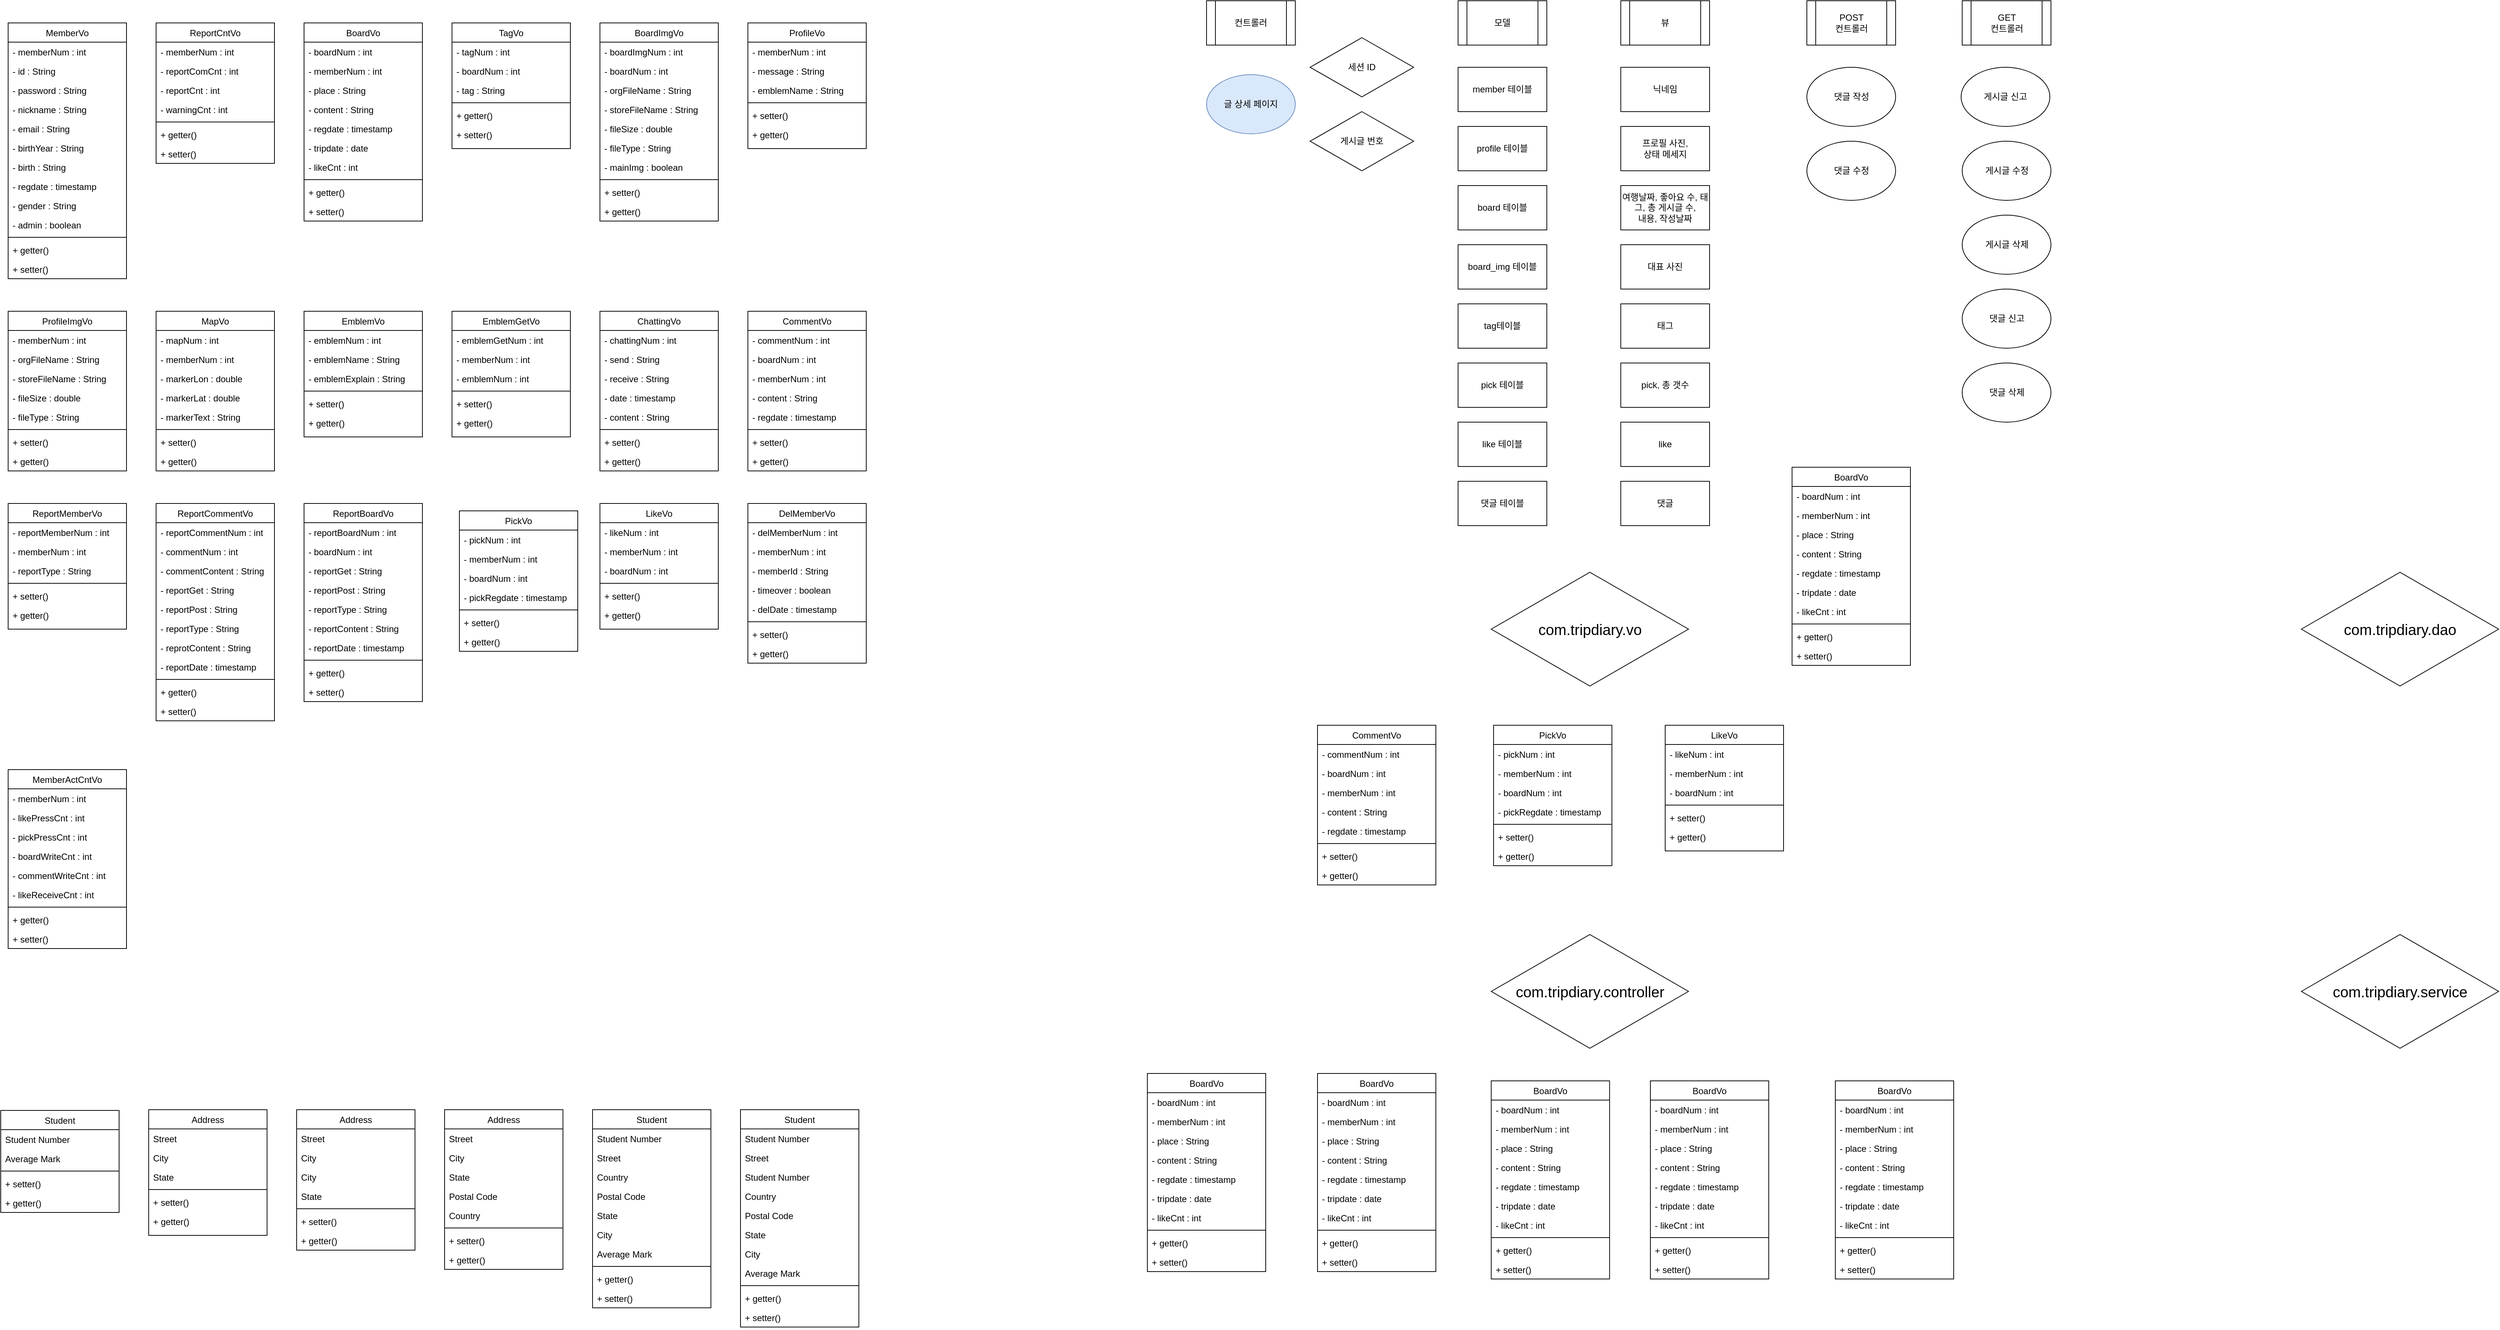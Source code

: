 <mxfile version="15.5.6" type="github">
  <diagram id="j1Pwru7x9pnb0R7dfXnN" name="Page-1">
    <mxGraphModel dx="2033" dy="1915" grid="1" gridSize="10" guides="1" tooltips="1" connect="1" arrows="1" fold="1" page="1" pageScale="1" pageWidth="827" pageHeight="1169" math="0" shadow="0">
      <root>
        <mxCell id="0" />
        <mxCell id="1" parent="0" />
        <mxCell id="6hm0_i9-qQJzQgFF5mqX-1" value="컨트롤러" style="shape=process;whiteSpace=wrap;html=1;backgroundOutline=1;" parent="1" vertex="1">
          <mxGeometry x="1680" y="200" width="120" height="60" as="geometry" />
        </mxCell>
        <mxCell id="6hm0_i9-qQJzQgFF5mqX-2" value="세션 ID" style="rhombus;whiteSpace=wrap;html=1;" parent="1" vertex="1">
          <mxGeometry x="1820" y="250" width="140" height="80" as="geometry" />
        </mxCell>
        <mxCell id="6hm0_i9-qQJzQgFF5mqX-3" value="글 상세 페이지" style="ellipse;whiteSpace=wrap;html=1;fillColor=#dae8fc;strokeColor=#6c8ebf;" parent="1" vertex="1">
          <mxGeometry x="1680" y="300" width="120" height="80" as="geometry" />
        </mxCell>
        <mxCell id="6hm0_i9-qQJzQgFF5mqX-4" value="게시글 번호" style="rhombus;whiteSpace=wrap;html=1;" parent="1" vertex="1">
          <mxGeometry x="1820" y="350" width="140" height="80" as="geometry" />
        </mxCell>
        <mxCell id="6hm0_i9-qQJzQgFF5mqX-5" value="모델" style="shape=process;whiteSpace=wrap;html=1;backgroundOutline=1;" parent="1" vertex="1">
          <mxGeometry x="2020" y="200" width="120" height="60" as="geometry" />
        </mxCell>
        <mxCell id="6hm0_i9-qQJzQgFF5mqX-6" value="뷰" style="shape=process;whiteSpace=wrap;html=1;backgroundOutline=1;" parent="1" vertex="1">
          <mxGeometry x="2240" y="200" width="120" height="60" as="geometry" />
        </mxCell>
        <mxCell id="6hm0_i9-qQJzQgFF5mqX-7" value="board 테이블" style="rounded=0;whiteSpace=wrap;html=1;" parent="1" vertex="1">
          <mxGeometry x="2020" y="450" width="120" height="60" as="geometry" />
        </mxCell>
        <mxCell id="6hm0_i9-qQJzQgFF5mqX-8" value="member 테이블" style="rounded=0;whiteSpace=wrap;html=1;" parent="1" vertex="1">
          <mxGeometry x="2020" y="290" width="120" height="60" as="geometry" />
        </mxCell>
        <mxCell id="6hm0_i9-qQJzQgFF5mqX-9" value="pick 테이블" style="rounded=0;whiteSpace=wrap;html=1;" parent="1" vertex="1">
          <mxGeometry x="2020" y="690" width="120" height="60" as="geometry" />
        </mxCell>
        <mxCell id="6hm0_i9-qQJzQgFF5mqX-10" value="like 테이블" style="rounded=0;whiteSpace=wrap;html=1;" parent="1" vertex="1">
          <mxGeometry x="2020" y="770" width="120" height="60" as="geometry" />
        </mxCell>
        <mxCell id="6hm0_i9-qQJzQgFF5mqX-11" value="tag테이블" style="rounded=0;whiteSpace=wrap;html=1;" parent="1" vertex="1">
          <mxGeometry x="2020" y="610" width="120" height="60" as="geometry" />
        </mxCell>
        <mxCell id="6hm0_i9-qQJzQgFF5mqX-12" value="board_img 테이블" style="rounded=0;whiteSpace=wrap;html=1;" parent="1" vertex="1">
          <mxGeometry x="2020" y="530" width="120" height="60" as="geometry" />
        </mxCell>
        <mxCell id="6hm0_i9-qQJzQgFF5mqX-13" value="profile 테이블" style="rounded=0;whiteSpace=wrap;html=1;" parent="1" vertex="1">
          <mxGeometry x="2020" y="370" width="120" height="60" as="geometry" />
        </mxCell>
        <mxCell id="6hm0_i9-qQJzQgFF5mqX-14" value="여행날짜, 좋아요 수, 태그, 총 게시글 수,&lt;br&gt;내용, 작성날짜" style="rounded=0;whiteSpace=wrap;html=1;" parent="1" vertex="1">
          <mxGeometry x="2240" y="450" width="120" height="60" as="geometry" />
        </mxCell>
        <mxCell id="6hm0_i9-qQJzQgFF5mqX-15" value="대표 사진" style="rounded=0;whiteSpace=wrap;html=1;" parent="1" vertex="1">
          <mxGeometry x="2240" y="530" width="120" height="60" as="geometry" />
        </mxCell>
        <mxCell id="6hm0_i9-qQJzQgFF5mqX-16" value="태그" style="rounded=0;whiteSpace=wrap;html=1;" parent="1" vertex="1">
          <mxGeometry x="2240" y="610" width="120" height="60" as="geometry" />
        </mxCell>
        <mxCell id="6hm0_i9-qQJzQgFF5mqX-17" value="닉네임" style="rounded=0;whiteSpace=wrap;html=1;" parent="1" vertex="1">
          <mxGeometry x="2240" y="290" width="120" height="60" as="geometry" />
        </mxCell>
        <mxCell id="6hm0_i9-qQJzQgFF5mqX-18" value="프로필 사진,&lt;br&gt;상태 메세지" style="rounded=0;whiteSpace=wrap;html=1;" parent="1" vertex="1">
          <mxGeometry x="2240" y="370" width="120" height="60" as="geometry" />
        </mxCell>
        <mxCell id="6hm0_i9-qQJzQgFF5mqX-19" value="like" style="rounded=0;whiteSpace=wrap;html=1;" parent="1" vertex="1">
          <mxGeometry x="2240" y="770" width="120" height="60" as="geometry" />
        </mxCell>
        <mxCell id="6hm0_i9-qQJzQgFF5mqX-20" value="pick, 총 갯수" style="rounded=0;whiteSpace=wrap;html=1;" parent="1" vertex="1">
          <mxGeometry x="2240" y="690" width="120" height="60" as="geometry" />
        </mxCell>
        <mxCell id="6hm0_i9-qQJzQgFF5mqX-21" value="댓글 테이블" style="rounded=0;whiteSpace=wrap;html=1;" parent="1" vertex="1">
          <mxGeometry x="2020" y="850" width="120" height="60" as="geometry" />
        </mxCell>
        <mxCell id="6hm0_i9-qQJzQgFF5mqX-22" value="댓글" style="rounded=0;whiteSpace=wrap;html=1;" parent="1" vertex="1">
          <mxGeometry x="2240" y="850" width="120" height="60" as="geometry" />
        </mxCell>
        <mxCell id="6hm0_i9-qQJzQgFF5mqX-23" value="POST&lt;br&gt;컨트롤러" style="shape=process;whiteSpace=wrap;html=1;backgroundOutline=1;" parent="1" vertex="1">
          <mxGeometry x="2491.5" y="200" width="120" height="60" as="geometry" />
        </mxCell>
        <mxCell id="6hm0_i9-qQJzQgFF5mqX-24" value="댓글 수정" style="ellipse;whiteSpace=wrap;html=1;" parent="1" vertex="1">
          <mxGeometry x="2491.5" y="390" width="120" height="80" as="geometry" />
        </mxCell>
        <mxCell id="6hm0_i9-qQJzQgFF5mqX-25" value="댓글 작성" style="ellipse;whiteSpace=wrap;html=1;" parent="1" vertex="1">
          <mxGeometry x="2491.5" y="290" width="120" height="80" as="geometry" />
        </mxCell>
        <mxCell id="6hm0_i9-qQJzQgFF5mqX-26" value="GET&lt;br&gt;컨트롤러" style="shape=process;whiteSpace=wrap;html=1;backgroundOutline=1;" parent="1" vertex="1">
          <mxGeometry x="2701.5" y="200" width="120" height="60" as="geometry" />
        </mxCell>
        <mxCell id="6hm0_i9-qQJzQgFF5mqX-27" value="게시글 삭제" style="ellipse;whiteSpace=wrap;html=1;" parent="1" vertex="1">
          <mxGeometry x="2701.5" y="490" width="120" height="80" as="geometry" />
        </mxCell>
        <mxCell id="6hm0_i9-qQJzQgFF5mqX-28" value="게시글 수정" style="ellipse;whiteSpace=wrap;html=1;" parent="1" vertex="1">
          <mxGeometry x="2701.5" y="390" width="120" height="80" as="geometry" />
        </mxCell>
        <mxCell id="6hm0_i9-qQJzQgFF5mqX-29" value="게시글 신고" style="ellipse;whiteSpace=wrap;html=1;" parent="1" vertex="1">
          <mxGeometry x="2700" y="290" width="120" height="80" as="geometry" />
        </mxCell>
        <mxCell id="6hm0_i9-qQJzQgFF5mqX-30" value="댓글 삭제" style="ellipse;whiteSpace=wrap;html=1;" parent="1" vertex="1">
          <mxGeometry x="2701.5" y="690" width="120" height="80" as="geometry" />
        </mxCell>
        <mxCell id="6hm0_i9-qQJzQgFF5mqX-31" value="댓글 신고" style="ellipse;whiteSpace=wrap;html=1;" parent="1" vertex="1">
          <mxGeometry x="2701.5" y="590" width="120" height="80" as="geometry" />
        </mxCell>
        <mxCell id="6hm0_i9-qQJzQgFF5mqX-32" value="MemberVo" style="swimlane;fontStyle=0;align=center;verticalAlign=top;childLayout=stackLayout;horizontal=1;startSize=26;horizontalStack=0;resizeParent=1;resizeLast=0;collapsible=1;marginBottom=0;rounded=0;shadow=0;strokeWidth=1;" parent="1" vertex="1">
          <mxGeometry x="60" y="230" width="160" height="346" as="geometry">
            <mxRectangle x="230" y="140" width="160" height="26" as="alternateBounds" />
          </mxGeometry>
        </mxCell>
        <mxCell id="6hm0_i9-qQJzQgFF5mqX-33" value="- memberNum : int" style="text;align=left;verticalAlign=top;spacingLeft=4;spacingRight=4;overflow=hidden;rotatable=0;points=[[0,0.5],[1,0.5]];portConstraint=eastwest;" parent="6hm0_i9-qQJzQgFF5mqX-32" vertex="1">
          <mxGeometry y="26" width="160" height="26" as="geometry" />
        </mxCell>
        <mxCell id="6hm0_i9-qQJzQgFF5mqX-34" value="- id : String" style="text;align=left;verticalAlign=top;spacingLeft=4;spacingRight=4;overflow=hidden;rotatable=0;points=[[0,0.5],[1,0.5]];portConstraint=eastwest;rounded=0;shadow=0;html=0;" parent="6hm0_i9-qQJzQgFF5mqX-32" vertex="1">
          <mxGeometry y="52" width="160" height="26" as="geometry" />
        </mxCell>
        <mxCell id="6hm0_i9-qQJzQgFF5mqX-35" value="- password : String" style="text;align=left;verticalAlign=top;spacingLeft=4;spacingRight=4;overflow=hidden;rotatable=0;points=[[0,0.5],[1,0.5]];portConstraint=eastwest;rounded=0;shadow=0;html=0;" parent="6hm0_i9-qQJzQgFF5mqX-32" vertex="1">
          <mxGeometry y="78" width="160" height="26" as="geometry" />
        </mxCell>
        <mxCell id="6hm0_i9-qQJzQgFF5mqX-36" value="- nickname : String" style="text;align=left;verticalAlign=top;spacingLeft=4;spacingRight=4;overflow=hidden;rotatable=0;points=[[0,0.5],[1,0.5]];portConstraint=eastwest;rounded=0;shadow=0;html=0;" parent="6hm0_i9-qQJzQgFF5mqX-32" vertex="1">
          <mxGeometry y="104" width="160" height="26" as="geometry" />
        </mxCell>
        <mxCell id="6hm0_i9-qQJzQgFF5mqX-37" value="- email : String" style="text;align=left;verticalAlign=top;spacingLeft=4;spacingRight=4;overflow=hidden;rotatable=0;points=[[0,0.5],[1,0.5]];portConstraint=eastwest;rounded=0;shadow=0;html=0;" parent="6hm0_i9-qQJzQgFF5mqX-32" vertex="1">
          <mxGeometry y="130" width="160" height="26" as="geometry" />
        </mxCell>
        <mxCell id="6hm0_i9-qQJzQgFF5mqX-38" value="- birthYear : String" style="text;align=left;verticalAlign=top;spacingLeft=4;spacingRight=4;overflow=hidden;rotatable=0;points=[[0,0.5],[1,0.5]];portConstraint=eastwest;" parent="6hm0_i9-qQJzQgFF5mqX-32" vertex="1">
          <mxGeometry y="156" width="160" height="26" as="geometry" />
        </mxCell>
        <mxCell id="6hm0_i9-qQJzQgFF5mqX-39" value="- birth : String" style="text;align=left;verticalAlign=top;spacingLeft=4;spacingRight=4;overflow=hidden;rotatable=0;points=[[0,0.5],[1,0.5]];portConstraint=eastwest;rounded=0;shadow=0;html=0;" parent="6hm0_i9-qQJzQgFF5mqX-32" vertex="1">
          <mxGeometry y="182" width="160" height="26" as="geometry" />
        </mxCell>
        <mxCell id="6hm0_i9-qQJzQgFF5mqX-40" value="- regdate : timestamp" style="text;align=left;verticalAlign=top;spacingLeft=4;spacingRight=4;overflow=hidden;rotatable=0;points=[[0,0.5],[1,0.5]];portConstraint=eastwest;rounded=0;shadow=0;html=0;" parent="6hm0_i9-qQJzQgFF5mqX-32" vertex="1">
          <mxGeometry y="208" width="160" height="26" as="geometry" />
        </mxCell>
        <mxCell id="6hm0_i9-qQJzQgFF5mqX-41" value="- gender : String" style="text;align=left;verticalAlign=top;spacingLeft=4;spacingRight=4;overflow=hidden;rotatable=0;points=[[0,0.5],[1,0.5]];portConstraint=eastwest;rounded=0;shadow=0;html=0;" parent="6hm0_i9-qQJzQgFF5mqX-32" vertex="1">
          <mxGeometry y="234" width="160" height="26" as="geometry" />
        </mxCell>
        <mxCell id="6hm0_i9-qQJzQgFF5mqX-42" value="- admin : boolean" style="text;align=left;verticalAlign=top;spacingLeft=4;spacingRight=4;overflow=hidden;rotatable=0;points=[[0,0.5],[1,0.5]];portConstraint=eastwest;rounded=0;shadow=0;html=0;" parent="6hm0_i9-qQJzQgFF5mqX-32" vertex="1">
          <mxGeometry y="260" width="160" height="26" as="geometry" />
        </mxCell>
        <mxCell id="6hm0_i9-qQJzQgFF5mqX-43" value="" style="line;html=1;strokeWidth=1;align=left;verticalAlign=middle;spacingTop=-1;spacingLeft=3;spacingRight=3;rotatable=0;labelPosition=right;points=[];portConstraint=eastwest;" parent="6hm0_i9-qQJzQgFF5mqX-32" vertex="1">
          <mxGeometry y="286" width="160" height="8" as="geometry" />
        </mxCell>
        <mxCell id="6hm0_i9-qQJzQgFF5mqX-44" value="+ getter()" style="text;align=left;verticalAlign=top;spacingLeft=4;spacingRight=4;overflow=hidden;rotatable=0;points=[[0,0.5],[1,0.5]];portConstraint=eastwest;" parent="6hm0_i9-qQJzQgFF5mqX-32" vertex="1">
          <mxGeometry y="294" width="160" height="26" as="geometry" />
        </mxCell>
        <mxCell id="6hm0_i9-qQJzQgFF5mqX-45" value="+ setter()" style="text;align=left;verticalAlign=top;spacingLeft=4;spacingRight=4;overflow=hidden;rotatable=0;points=[[0,0.5],[1,0.5]];portConstraint=eastwest;" parent="6hm0_i9-qQJzQgFF5mqX-32" vertex="1">
          <mxGeometry y="320" width="160" height="26" as="geometry" />
        </mxCell>
        <mxCell id="6hm0_i9-qQJzQgFF5mqX-46" value="Student" style="swimlane;fontStyle=0;align=center;verticalAlign=top;childLayout=stackLayout;horizontal=1;startSize=26;horizontalStack=0;resizeParent=1;resizeLast=0;collapsible=1;marginBottom=0;rounded=0;shadow=0;strokeWidth=1;" parent="1" vertex="1">
          <mxGeometry x="50" y="1701" width="160" height="138" as="geometry">
            <mxRectangle x="130" y="380" width="160" height="26" as="alternateBounds" />
          </mxGeometry>
        </mxCell>
        <mxCell id="6hm0_i9-qQJzQgFF5mqX-47" value="Student Number" style="text;align=left;verticalAlign=top;spacingLeft=4;spacingRight=4;overflow=hidden;rotatable=0;points=[[0,0.5],[1,0.5]];portConstraint=eastwest;" parent="6hm0_i9-qQJzQgFF5mqX-46" vertex="1">
          <mxGeometry y="26" width="160" height="26" as="geometry" />
        </mxCell>
        <mxCell id="6hm0_i9-qQJzQgFF5mqX-48" value="Average Mark" style="text;align=left;verticalAlign=top;spacingLeft=4;spacingRight=4;overflow=hidden;rotatable=0;points=[[0,0.5],[1,0.5]];portConstraint=eastwest;rounded=0;shadow=0;html=0;" parent="6hm0_i9-qQJzQgFF5mqX-46" vertex="1">
          <mxGeometry y="52" width="160" height="26" as="geometry" />
        </mxCell>
        <mxCell id="6hm0_i9-qQJzQgFF5mqX-49" value="" style="line;html=1;strokeWidth=1;align=left;verticalAlign=middle;spacingTop=-1;spacingLeft=3;spacingRight=3;rotatable=0;labelPosition=right;points=[];portConstraint=eastwest;" parent="6hm0_i9-qQJzQgFF5mqX-46" vertex="1">
          <mxGeometry y="78" width="160" height="8" as="geometry" />
        </mxCell>
        <mxCell id="6hm0_i9-qQJzQgFF5mqX-50" value="+ setter()" style="text;align=left;verticalAlign=top;spacingLeft=4;spacingRight=4;overflow=hidden;rotatable=0;points=[[0,0.5],[1,0.5]];portConstraint=eastwest;" parent="6hm0_i9-qQJzQgFF5mqX-46" vertex="1">
          <mxGeometry y="86" width="160" height="26" as="geometry" />
        </mxCell>
        <mxCell id="6hm0_i9-qQJzQgFF5mqX-51" value="+ getter()" style="text;align=left;verticalAlign=top;spacingLeft=4;spacingRight=4;overflow=hidden;rotatable=0;points=[[0,0.5],[1,0.5]];portConstraint=eastwest;" parent="6hm0_i9-qQJzQgFF5mqX-46" vertex="1">
          <mxGeometry y="112" width="160" height="26" as="geometry" />
        </mxCell>
        <mxCell id="6hm0_i9-qQJzQgFF5mqX-52" value="ReportCntVo" style="swimlane;fontStyle=0;align=center;verticalAlign=top;childLayout=stackLayout;horizontal=1;startSize=26;horizontalStack=0;resizeParent=1;resizeLast=0;collapsible=1;marginBottom=0;rounded=0;shadow=0;strokeWidth=1;" parent="1" vertex="1">
          <mxGeometry x="260" y="230" width="160" height="190" as="geometry">
            <mxRectangle x="550" y="140" width="160" height="26" as="alternateBounds" />
          </mxGeometry>
        </mxCell>
        <mxCell id="6hm0_i9-qQJzQgFF5mqX-53" value="- memberNum : int" style="text;align=left;verticalAlign=top;spacingLeft=4;spacingRight=4;overflow=hidden;rotatable=0;points=[[0,0.5],[1,0.5]];portConstraint=eastwest;" parent="6hm0_i9-qQJzQgFF5mqX-52" vertex="1">
          <mxGeometry y="26" width="160" height="26" as="geometry" />
        </mxCell>
        <mxCell id="6hm0_i9-qQJzQgFF5mqX-54" value="- reportComCnt : int" style="text;align=left;verticalAlign=top;spacingLeft=4;spacingRight=4;overflow=hidden;rotatable=0;points=[[0,0.5],[1,0.5]];portConstraint=eastwest;rounded=0;shadow=0;html=0;" parent="6hm0_i9-qQJzQgFF5mqX-52" vertex="1">
          <mxGeometry y="52" width="160" height="26" as="geometry" />
        </mxCell>
        <mxCell id="6hm0_i9-qQJzQgFF5mqX-55" value="- reportCnt : int" style="text;align=left;verticalAlign=top;spacingLeft=4;spacingRight=4;overflow=hidden;rotatable=0;points=[[0,0.5],[1,0.5]];portConstraint=eastwest;rounded=0;shadow=0;html=0;" parent="6hm0_i9-qQJzQgFF5mqX-52" vertex="1">
          <mxGeometry y="78" width="160" height="26" as="geometry" />
        </mxCell>
        <mxCell id="6hm0_i9-qQJzQgFF5mqX-56" value="- warningCnt : int" style="text;align=left;verticalAlign=top;spacingLeft=4;spacingRight=4;overflow=hidden;rotatable=0;points=[[0,0.5],[1,0.5]];portConstraint=eastwest;rounded=0;shadow=0;html=0;" parent="6hm0_i9-qQJzQgFF5mqX-52" vertex="1">
          <mxGeometry y="104" width="160" height="26" as="geometry" />
        </mxCell>
        <mxCell id="6hm0_i9-qQJzQgFF5mqX-57" value="" style="line;html=1;strokeWidth=1;align=left;verticalAlign=middle;spacingTop=-1;spacingLeft=3;spacingRight=3;rotatable=0;labelPosition=right;points=[];portConstraint=eastwest;" parent="6hm0_i9-qQJzQgFF5mqX-52" vertex="1">
          <mxGeometry y="130" width="160" height="8" as="geometry" />
        </mxCell>
        <mxCell id="6hm0_i9-qQJzQgFF5mqX-58" value="+ getter()" style="text;align=left;verticalAlign=top;spacingLeft=4;spacingRight=4;overflow=hidden;rotatable=0;points=[[0,0.5],[1,0.5]];portConstraint=eastwest;" parent="6hm0_i9-qQJzQgFF5mqX-52" vertex="1">
          <mxGeometry y="138" width="160" height="26" as="geometry" />
        </mxCell>
        <mxCell id="6hm0_i9-qQJzQgFF5mqX-59" value="+ setter()" style="text;align=left;verticalAlign=top;spacingLeft=4;spacingRight=4;overflow=hidden;rotatable=0;points=[[0,0.5],[1,0.5]];portConstraint=eastwest;" parent="6hm0_i9-qQJzQgFF5mqX-52" vertex="1">
          <mxGeometry y="164" width="160" height="26" as="geometry" />
        </mxCell>
        <mxCell id="6hm0_i9-qQJzQgFF5mqX-60" value="Address" style="swimlane;fontStyle=0;align=center;verticalAlign=top;childLayout=stackLayout;horizontal=1;startSize=26;horizontalStack=0;resizeParent=1;resizeLast=0;collapsible=1;marginBottom=0;rounded=0;shadow=0;strokeWidth=1;" parent="1" vertex="1">
          <mxGeometry x="250" y="1700" width="160" height="170" as="geometry">
            <mxRectangle x="550" y="140" width="160" height="26" as="alternateBounds" />
          </mxGeometry>
        </mxCell>
        <mxCell id="6hm0_i9-qQJzQgFF5mqX-61" value="Street" style="text;align=left;verticalAlign=top;spacingLeft=4;spacingRight=4;overflow=hidden;rotatable=0;points=[[0,0.5],[1,0.5]];portConstraint=eastwest;" parent="6hm0_i9-qQJzQgFF5mqX-60" vertex="1">
          <mxGeometry y="26" width="160" height="26" as="geometry" />
        </mxCell>
        <mxCell id="6hm0_i9-qQJzQgFF5mqX-62" value="City" style="text;align=left;verticalAlign=top;spacingLeft=4;spacingRight=4;overflow=hidden;rotatable=0;points=[[0,0.5],[1,0.5]];portConstraint=eastwest;rounded=0;shadow=0;html=0;" parent="6hm0_i9-qQJzQgFF5mqX-60" vertex="1">
          <mxGeometry y="52" width="160" height="26" as="geometry" />
        </mxCell>
        <mxCell id="6hm0_i9-qQJzQgFF5mqX-63" value="State" style="text;align=left;verticalAlign=top;spacingLeft=4;spacingRight=4;overflow=hidden;rotatable=0;points=[[0,0.5],[1,0.5]];portConstraint=eastwest;rounded=0;shadow=0;html=0;" parent="6hm0_i9-qQJzQgFF5mqX-60" vertex="1">
          <mxGeometry y="78" width="160" height="26" as="geometry" />
        </mxCell>
        <mxCell id="6hm0_i9-qQJzQgFF5mqX-64" value="" style="line;html=1;strokeWidth=1;align=left;verticalAlign=middle;spacingTop=-1;spacingLeft=3;spacingRight=3;rotatable=0;labelPosition=right;points=[];portConstraint=eastwest;" parent="6hm0_i9-qQJzQgFF5mqX-60" vertex="1">
          <mxGeometry y="104" width="160" height="8" as="geometry" />
        </mxCell>
        <mxCell id="6hm0_i9-qQJzQgFF5mqX-65" value="+ setter()" style="text;align=left;verticalAlign=top;spacingLeft=4;spacingRight=4;overflow=hidden;rotatable=0;points=[[0,0.5],[1,0.5]];portConstraint=eastwest;" parent="6hm0_i9-qQJzQgFF5mqX-60" vertex="1">
          <mxGeometry y="112" width="160" height="26" as="geometry" />
        </mxCell>
        <mxCell id="6hm0_i9-qQJzQgFF5mqX-66" value="+ getter()" style="text;align=left;verticalAlign=top;spacingLeft=4;spacingRight=4;overflow=hidden;rotatable=0;points=[[0,0.5],[1,0.5]];portConstraint=eastwest;" parent="6hm0_i9-qQJzQgFF5mqX-60" vertex="1">
          <mxGeometry y="138" width="160" height="26" as="geometry" />
        </mxCell>
        <mxCell id="6hm0_i9-qQJzQgFF5mqX-67" value="BoardVo" style="swimlane;fontStyle=0;align=center;verticalAlign=top;childLayout=stackLayout;horizontal=1;startSize=26;horizontalStack=0;resizeParent=1;resizeLast=0;collapsible=1;marginBottom=0;rounded=0;shadow=0;strokeWidth=1;" parent="1" vertex="1">
          <mxGeometry x="460" y="230" width="160" height="268" as="geometry">
            <mxRectangle x="550" y="140" width="160" height="26" as="alternateBounds" />
          </mxGeometry>
        </mxCell>
        <mxCell id="6hm0_i9-qQJzQgFF5mqX-68" value="- boardNum : int" style="text;align=left;verticalAlign=top;spacingLeft=4;spacingRight=4;overflow=hidden;rotatable=0;points=[[0,0.5],[1,0.5]];portConstraint=eastwest;" parent="6hm0_i9-qQJzQgFF5mqX-67" vertex="1">
          <mxGeometry y="26" width="160" height="26" as="geometry" />
        </mxCell>
        <mxCell id="6hm0_i9-qQJzQgFF5mqX-69" value="- memberNum : int" style="text;align=left;verticalAlign=top;spacingLeft=4;spacingRight=4;overflow=hidden;rotatable=0;points=[[0,0.5],[1,0.5]];portConstraint=eastwest;rounded=0;shadow=0;html=0;" parent="6hm0_i9-qQJzQgFF5mqX-67" vertex="1">
          <mxGeometry y="52" width="160" height="26" as="geometry" />
        </mxCell>
        <mxCell id="6hm0_i9-qQJzQgFF5mqX-70" value="- place : String" style="text;align=left;verticalAlign=top;spacingLeft=4;spacingRight=4;overflow=hidden;rotatable=0;points=[[0,0.5],[1,0.5]];portConstraint=eastwest;rounded=0;shadow=0;html=0;" parent="6hm0_i9-qQJzQgFF5mqX-67" vertex="1">
          <mxGeometry y="78" width="160" height="26" as="geometry" />
        </mxCell>
        <mxCell id="6hm0_i9-qQJzQgFF5mqX-71" value="- content : String" style="text;align=left;verticalAlign=top;spacingLeft=4;spacingRight=4;overflow=hidden;rotatable=0;points=[[0,0.5],[1,0.5]];portConstraint=eastwest;rounded=0;shadow=0;html=0;" parent="6hm0_i9-qQJzQgFF5mqX-67" vertex="1">
          <mxGeometry y="104" width="160" height="26" as="geometry" />
        </mxCell>
        <mxCell id="6hm0_i9-qQJzQgFF5mqX-72" value="- regdate : timestamp" style="text;align=left;verticalAlign=top;spacingLeft=4;spacingRight=4;overflow=hidden;rotatable=0;points=[[0,0.5],[1,0.5]];portConstraint=eastwest;" parent="6hm0_i9-qQJzQgFF5mqX-67" vertex="1">
          <mxGeometry y="130" width="160" height="26" as="geometry" />
        </mxCell>
        <mxCell id="6hm0_i9-qQJzQgFF5mqX-73" value="- tripdate : date" style="text;align=left;verticalAlign=top;spacingLeft=4;spacingRight=4;overflow=hidden;rotatable=0;points=[[0,0.5],[1,0.5]];portConstraint=eastwest;rounded=0;shadow=0;html=0;" parent="6hm0_i9-qQJzQgFF5mqX-67" vertex="1">
          <mxGeometry y="156" width="160" height="26" as="geometry" />
        </mxCell>
        <mxCell id="6hm0_i9-qQJzQgFF5mqX-74" value="- likeCnt : int" style="text;align=left;verticalAlign=top;spacingLeft=4;spacingRight=4;overflow=hidden;rotatable=0;points=[[0,0.5],[1,0.5]];portConstraint=eastwest;rounded=0;shadow=0;html=0;" parent="6hm0_i9-qQJzQgFF5mqX-67" vertex="1">
          <mxGeometry y="182" width="160" height="26" as="geometry" />
        </mxCell>
        <mxCell id="6hm0_i9-qQJzQgFF5mqX-75" value="" style="line;html=1;strokeWidth=1;align=left;verticalAlign=middle;spacingTop=-1;spacingLeft=3;spacingRight=3;rotatable=0;labelPosition=right;points=[];portConstraint=eastwest;" parent="6hm0_i9-qQJzQgFF5mqX-67" vertex="1">
          <mxGeometry y="208" width="160" height="8" as="geometry" />
        </mxCell>
        <mxCell id="6hm0_i9-qQJzQgFF5mqX-76" value="+ getter()" style="text;align=left;verticalAlign=top;spacingLeft=4;spacingRight=4;overflow=hidden;rotatable=0;points=[[0,0.5],[1,0.5]];portConstraint=eastwest;" parent="6hm0_i9-qQJzQgFF5mqX-67" vertex="1">
          <mxGeometry y="216" width="160" height="26" as="geometry" />
        </mxCell>
        <mxCell id="6hm0_i9-qQJzQgFF5mqX-77" value="+ setter()" style="text;align=left;verticalAlign=top;spacingLeft=4;spacingRight=4;overflow=hidden;rotatable=0;points=[[0,0.5],[1,0.5]];portConstraint=eastwest;" parent="6hm0_i9-qQJzQgFF5mqX-67" vertex="1">
          <mxGeometry y="242" width="160" height="26" as="geometry" />
        </mxCell>
        <mxCell id="6hm0_i9-qQJzQgFF5mqX-78" value="Student" style="swimlane;fontStyle=0;align=center;verticalAlign=top;childLayout=stackLayout;horizontal=1;startSize=26;horizontalStack=0;resizeParent=1;resizeLast=0;collapsible=1;marginBottom=0;rounded=0;shadow=0;strokeWidth=1;" parent="1" vertex="1">
          <mxGeometry x="850" y="1700" width="160" height="268" as="geometry">
            <mxRectangle x="130" y="380" width="160" height="26" as="alternateBounds" />
          </mxGeometry>
        </mxCell>
        <mxCell id="6hm0_i9-qQJzQgFF5mqX-79" value="Student Number" style="text;align=left;verticalAlign=top;spacingLeft=4;spacingRight=4;overflow=hidden;rotatable=0;points=[[0,0.5],[1,0.5]];portConstraint=eastwest;" parent="6hm0_i9-qQJzQgFF5mqX-78" vertex="1">
          <mxGeometry y="26" width="160" height="26" as="geometry" />
        </mxCell>
        <mxCell id="6hm0_i9-qQJzQgFF5mqX-80" value="Street" style="text;align=left;verticalAlign=top;spacingLeft=4;spacingRight=4;overflow=hidden;rotatable=0;points=[[0,0.5],[1,0.5]];portConstraint=eastwest;" parent="6hm0_i9-qQJzQgFF5mqX-78" vertex="1">
          <mxGeometry y="52" width="160" height="26" as="geometry" />
        </mxCell>
        <mxCell id="6hm0_i9-qQJzQgFF5mqX-81" value="Country" style="text;align=left;verticalAlign=top;spacingLeft=4;spacingRight=4;overflow=hidden;rotatable=0;points=[[0,0.5],[1,0.5]];portConstraint=eastwest;rounded=0;shadow=0;html=0;" parent="6hm0_i9-qQJzQgFF5mqX-78" vertex="1">
          <mxGeometry y="78" width="160" height="26" as="geometry" />
        </mxCell>
        <mxCell id="6hm0_i9-qQJzQgFF5mqX-82" value="Postal Code" style="text;align=left;verticalAlign=top;spacingLeft=4;spacingRight=4;overflow=hidden;rotatable=0;points=[[0,0.5],[1,0.5]];portConstraint=eastwest;rounded=0;shadow=0;html=0;" parent="6hm0_i9-qQJzQgFF5mqX-78" vertex="1">
          <mxGeometry y="104" width="160" height="26" as="geometry" />
        </mxCell>
        <mxCell id="6hm0_i9-qQJzQgFF5mqX-83" value="State" style="text;align=left;verticalAlign=top;spacingLeft=4;spacingRight=4;overflow=hidden;rotatable=0;points=[[0,0.5],[1,0.5]];portConstraint=eastwest;rounded=0;shadow=0;html=0;" parent="6hm0_i9-qQJzQgFF5mqX-78" vertex="1">
          <mxGeometry y="130" width="160" height="26" as="geometry" />
        </mxCell>
        <mxCell id="6hm0_i9-qQJzQgFF5mqX-84" value="City" style="text;align=left;verticalAlign=top;spacingLeft=4;spacingRight=4;overflow=hidden;rotatable=0;points=[[0,0.5],[1,0.5]];portConstraint=eastwest;rounded=0;shadow=0;html=0;" parent="6hm0_i9-qQJzQgFF5mqX-78" vertex="1">
          <mxGeometry y="156" width="160" height="26" as="geometry" />
        </mxCell>
        <mxCell id="6hm0_i9-qQJzQgFF5mqX-85" value="Average Mark" style="text;align=left;verticalAlign=top;spacingLeft=4;spacingRight=4;overflow=hidden;rotatable=0;points=[[0,0.5],[1,0.5]];portConstraint=eastwest;rounded=0;shadow=0;html=0;" parent="6hm0_i9-qQJzQgFF5mqX-78" vertex="1">
          <mxGeometry y="182" width="160" height="26" as="geometry" />
        </mxCell>
        <mxCell id="6hm0_i9-qQJzQgFF5mqX-86" value="" style="line;html=1;strokeWidth=1;align=left;verticalAlign=middle;spacingTop=-1;spacingLeft=3;spacingRight=3;rotatable=0;labelPosition=right;points=[];portConstraint=eastwest;" parent="6hm0_i9-qQJzQgFF5mqX-78" vertex="1">
          <mxGeometry y="208" width="160" height="8" as="geometry" />
        </mxCell>
        <mxCell id="6hm0_i9-qQJzQgFF5mqX-87" value="+ getter()" style="text;align=left;verticalAlign=top;spacingLeft=4;spacingRight=4;overflow=hidden;rotatable=0;points=[[0,0.5],[1,0.5]];portConstraint=eastwest;" parent="6hm0_i9-qQJzQgFF5mqX-78" vertex="1">
          <mxGeometry y="216" width="160" height="26" as="geometry" />
        </mxCell>
        <mxCell id="6hm0_i9-qQJzQgFF5mqX-88" value="+ setter()" style="text;align=left;verticalAlign=top;spacingLeft=4;spacingRight=4;overflow=hidden;rotatable=0;points=[[0,0.5],[1,0.5]];portConstraint=eastwest;" parent="6hm0_i9-qQJzQgFF5mqX-78" vertex="1">
          <mxGeometry y="242" width="160" height="26" as="geometry" />
        </mxCell>
        <mxCell id="6hm0_i9-qQJzQgFF5mqX-89" value="BoardImgVo" style="swimlane;fontStyle=0;align=center;verticalAlign=top;childLayout=stackLayout;horizontal=1;startSize=26;horizontalStack=0;resizeParent=1;resizeLast=0;collapsible=1;marginBottom=0;rounded=0;shadow=0;strokeWidth=1;" parent="1" vertex="1">
          <mxGeometry x="860" y="230" width="160" height="268" as="geometry">
            <mxRectangle x="550" y="140" width="160" height="26" as="alternateBounds" />
          </mxGeometry>
        </mxCell>
        <mxCell id="6hm0_i9-qQJzQgFF5mqX-90" value="- boardImgNum : int" style="text;align=left;verticalAlign=top;spacingLeft=4;spacingRight=4;overflow=hidden;rotatable=0;points=[[0,0.5],[1,0.5]];portConstraint=eastwest;" parent="6hm0_i9-qQJzQgFF5mqX-89" vertex="1">
          <mxGeometry y="26" width="160" height="26" as="geometry" />
        </mxCell>
        <mxCell id="6hm0_i9-qQJzQgFF5mqX-91" value="- boardNum : int" style="text;align=left;verticalAlign=top;spacingLeft=4;spacingRight=4;overflow=hidden;rotatable=0;points=[[0,0.5],[1,0.5]];portConstraint=eastwest;rounded=0;shadow=0;html=0;" parent="6hm0_i9-qQJzQgFF5mqX-89" vertex="1">
          <mxGeometry y="52" width="160" height="26" as="geometry" />
        </mxCell>
        <mxCell id="6hm0_i9-qQJzQgFF5mqX-92" value="- orgFileName : String" style="text;align=left;verticalAlign=top;spacingLeft=4;spacingRight=4;overflow=hidden;rotatable=0;points=[[0,0.5],[1,0.5]];portConstraint=eastwest;" parent="6hm0_i9-qQJzQgFF5mqX-89" vertex="1">
          <mxGeometry y="78" width="160" height="26" as="geometry" />
        </mxCell>
        <mxCell id="6hm0_i9-qQJzQgFF5mqX-93" value="- storeFileName : String" style="text;align=left;verticalAlign=top;spacingLeft=4;spacingRight=4;overflow=hidden;rotatable=0;points=[[0,0.5],[1,0.5]];portConstraint=eastwest;rounded=0;shadow=0;html=0;" parent="6hm0_i9-qQJzQgFF5mqX-89" vertex="1">
          <mxGeometry y="104" width="160" height="26" as="geometry" />
        </mxCell>
        <mxCell id="6hm0_i9-qQJzQgFF5mqX-94" value="- fileSize : double" style="text;align=left;verticalAlign=top;spacingLeft=4;spacingRight=4;overflow=hidden;rotatable=0;points=[[0,0.5],[1,0.5]];portConstraint=eastwest;rounded=0;shadow=0;html=0;" parent="6hm0_i9-qQJzQgFF5mqX-89" vertex="1">
          <mxGeometry y="130" width="160" height="26" as="geometry" />
        </mxCell>
        <mxCell id="6hm0_i9-qQJzQgFF5mqX-95" value="- fileType : String" style="text;align=left;verticalAlign=top;spacingLeft=4;spacingRight=4;overflow=hidden;rotatable=0;points=[[0,0.5],[1,0.5]];portConstraint=eastwest;rounded=0;shadow=0;html=0;" parent="6hm0_i9-qQJzQgFF5mqX-89" vertex="1">
          <mxGeometry y="156" width="160" height="26" as="geometry" />
        </mxCell>
        <mxCell id="6hm0_i9-qQJzQgFF5mqX-96" value="- mainImg : boolean" style="text;align=left;verticalAlign=top;spacingLeft=4;spacingRight=4;overflow=hidden;rotatable=0;points=[[0,0.5],[1,0.5]];portConstraint=eastwest;rounded=0;shadow=0;html=0;" parent="6hm0_i9-qQJzQgFF5mqX-89" vertex="1">
          <mxGeometry y="182" width="160" height="26" as="geometry" />
        </mxCell>
        <mxCell id="6hm0_i9-qQJzQgFF5mqX-97" value="" style="line;html=1;strokeWidth=1;align=left;verticalAlign=middle;spacingTop=-1;spacingLeft=3;spacingRight=3;rotatable=0;labelPosition=right;points=[];portConstraint=eastwest;" parent="6hm0_i9-qQJzQgFF5mqX-89" vertex="1">
          <mxGeometry y="208" width="160" height="8" as="geometry" />
        </mxCell>
        <mxCell id="6hm0_i9-qQJzQgFF5mqX-98" value="+ setter()" style="text;align=left;verticalAlign=top;spacingLeft=4;spacingRight=4;overflow=hidden;rotatable=0;points=[[0,0.5],[1,0.5]];portConstraint=eastwest;" parent="6hm0_i9-qQJzQgFF5mqX-89" vertex="1">
          <mxGeometry y="216" width="160" height="26" as="geometry" />
        </mxCell>
        <mxCell id="6hm0_i9-qQJzQgFF5mqX-99" value="+ getter()" style="text;align=left;verticalAlign=top;spacingLeft=4;spacingRight=4;overflow=hidden;rotatable=0;points=[[0,0.5],[1,0.5]];portConstraint=eastwest;" parent="6hm0_i9-qQJzQgFF5mqX-89" vertex="1">
          <mxGeometry y="242" width="160" height="26" as="geometry" />
        </mxCell>
        <mxCell id="6hm0_i9-qQJzQgFF5mqX-100" value="Address" style="swimlane;fontStyle=0;align=center;verticalAlign=top;childLayout=stackLayout;horizontal=1;startSize=26;horizontalStack=0;resizeParent=1;resizeLast=0;collapsible=1;marginBottom=0;rounded=0;shadow=0;strokeWidth=1;" parent="1" vertex="1">
          <mxGeometry x="450" y="1700" width="160" height="190" as="geometry">
            <mxRectangle x="550" y="140" width="160" height="26" as="alternateBounds" />
          </mxGeometry>
        </mxCell>
        <mxCell id="6hm0_i9-qQJzQgFF5mqX-101" value="Street" style="text;align=left;verticalAlign=top;spacingLeft=4;spacingRight=4;overflow=hidden;rotatable=0;points=[[0,0.5],[1,0.5]];portConstraint=eastwest;" parent="6hm0_i9-qQJzQgFF5mqX-100" vertex="1">
          <mxGeometry y="26" width="160" height="26" as="geometry" />
        </mxCell>
        <mxCell id="6hm0_i9-qQJzQgFF5mqX-102" value="City" style="text;align=left;verticalAlign=top;spacingLeft=4;spacingRight=4;overflow=hidden;rotatable=0;points=[[0,0.5],[1,0.5]];portConstraint=eastwest;rounded=0;shadow=0;html=0;" parent="6hm0_i9-qQJzQgFF5mqX-100" vertex="1">
          <mxGeometry y="52" width="160" height="26" as="geometry" />
        </mxCell>
        <mxCell id="6hm0_i9-qQJzQgFF5mqX-103" value="City" style="text;align=left;verticalAlign=top;spacingLeft=4;spacingRight=4;overflow=hidden;rotatable=0;points=[[0,0.5],[1,0.5]];portConstraint=eastwest;rounded=0;shadow=0;html=0;" parent="6hm0_i9-qQJzQgFF5mqX-100" vertex="1">
          <mxGeometry y="78" width="160" height="26" as="geometry" />
        </mxCell>
        <mxCell id="6hm0_i9-qQJzQgFF5mqX-104" value="State" style="text;align=left;verticalAlign=top;spacingLeft=4;spacingRight=4;overflow=hidden;rotatable=0;points=[[0,0.5],[1,0.5]];portConstraint=eastwest;rounded=0;shadow=0;html=0;" parent="6hm0_i9-qQJzQgFF5mqX-100" vertex="1">
          <mxGeometry y="104" width="160" height="26" as="geometry" />
        </mxCell>
        <mxCell id="6hm0_i9-qQJzQgFF5mqX-105" value="" style="line;html=1;strokeWidth=1;align=left;verticalAlign=middle;spacingTop=-1;spacingLeft=3;spacingRight=3;rotatable=0;labelPosition=right;points=[];portConstraint=eastwest;" parent="6hm0_i9-qQJzQgFF5mqX-100" vertex="1">
          <mxGeometry y="130" width="160" height="8" as="geometry" />
        </mxCell>
        <mxCell id="6hm0_i9-qQJzQgFF5mqX-106" value="+ setter()" style="text;align=left;verticalAlign=top;spacingLeft=4;spacingRight=4;overflow=hidden;rotatable=0;points=[[0,0.5],[1,0.5]];portConstraint=eastwest;" parent="6hm0_i9-qQJzQgFF5mqX-100" vertex="1">
          <mxGeometry y="138" width="160" height="26" as="geometry" />
        </mxCell>
        <mxCell id="6hm0_i9-qQJzQgFF5mqX-107" value="+ getter()" style="text;align=left;verticalAlign=top;spacingLeft=4;spacingRight=4;overflow=hidden;rotatable=0;points=[[0,0.5],[1,0.5]];portConstraint=eastwest;" parent="6hm0_i9-qQJzQgFF5mqX-100" vertex="1">
          <mxGeometry y="164" width="160" height="26" as="geometry" />
        </mxCell>
        <mxCell id="6hm0_i9-qQJzQgFF5mqX-108" value="Address" style="swimlane;fontStyle=0;align=center;verticalAlign=top;childLayout=stackLayout;horizontal=1;startSize=26;horizontalStack=0;resizeParent=1;resizeLast=0;collapsible=1;marginBottom=0;rounded=0;shadow=0;strokeWidth=1;" parent="1" vertex="1">
          <mxGeometry x="650" y="1700" width="160" height="216" as="geometry">
            <mxRectangle x="550" y="140" width="160" height="26" as="alternateBounds" />
          </mxGeometry>
        </mxCell>
        <mxCell id="6hm0_i9-qQJzQgFF5mqX-109" value="Street" style="text;align=left;verticalAlign=top;spacingLeft=4;spacingRight=4;overflow=hidden;rotatable=0;points=[[0,0.5],[1,0.5]];portConstraint=eastwest;" parent="6hm0_i9-qQJzQgFF5mqX-108" vertex="1">
          <mxGeometry y="26" width="160" height="26" as="geometry" />
        </mxCell>
        <mxCell id="6hm0_i9-qQJzQgFF5mqX-110" value="City" style="text;align=left;verticalAlign=top;spacingLeft=4;spacingRight=4;overflow=hidden;rotatable=0;points=[[0,0.5],[1,0.5]];portConstraint=eastwest;rounded=0;shadow=0;html=0;" parent="6hm0_i9-qQJzQgFF5mqX-108" vertex="1">
          <mxGeometry y="52" width="160" height="26" as="geometry" />
        </mxCell>
        <mxCell id="6hm0_i9-qQJzQgFF5mqX-111" value="State" style="text;align=left;verticalAlign=top;spacingLeft=4;spacingRight=4;overflow=hidden;rotatable=0;points=[[0,0.5],[1,0.5]];portConstraint=eastwest;rounded=0;shadow=0;html=0;" parent="6hm0_i9-qQJzQgFF5mqX-108" vertex="1">
          <mxGeometry y="78" width="160" height="26" as="geometry" />
        </mxCell>
        <mxCell id="6hm0_i9-qQJzQgFF5mqX-112" value="Postal Code" style="text;align=left;verticalAlign=top;spacingLeft=4;spacingRight=4;overflow=hidden;rotatable=0;points=[[0,0.5],[1,0.5]];portConstraint=eastwest;rounded=0;shadow=0;html=0;" parent="6hm0_i9-qQJzQgFF5mqX-108" vertex="1">
          <mxGeometry y="104" width="160" height="26" as="geometry" />
        </mxCell>
        <mxCell id="6hm0_i9-qQJzQgFF5mqX-113" value="Country" style="text;align=left;verticalAlign=top;spacingLeft=4;spacingRight=4;overflow=hidden;rotatable=0;points=[[0,0.5],[1,0.5]];portConstraint=eastwest;rounded=0;shadow=0;html=0;" parent="6hm0_i9-qQJzQgFF5mqX-108" vertex="1">
          <mxGeometry y="130" width="160" height="26" as="geometry" />
        </mxCell>
        <mxCell id="6hm0_i9-qQJzQgFF5mqX-114" value="" style="line;html=1;strokeWidth=1;align=left;verticalAlign=middle;spacingTop=-1;spacingLeft=3;spacingRight=3;rotatable=0;labelPosition=right;points=[];portConstraint=eastwest;" parent="6hm0_i9-qQJzQgFF5mqX-108" vertex="1">
          <mxGeometry y="156" width="160" height="8" as="geometry" />
        </mxCell>
        <mxCell id="6hm0_i9-qQJzQgFF5mqX-115" value="+ setter()" style="text;align=left;verticalAlign=top;spacingLeft=4;spacingRight=4;overflow=hidden;rotatable=0;points=[[0,0.5],[1,0.5]];portConstraint=eastwest;" parent="6hm0_i9-qQJzQgFF5mqX-108" vertex="1">
          <mxGeometry y="164" width="160" height="26" as="geometry" />
        </mxCell>
        <mxCell id="6hm0_i9-qQJzQgFF5mqX-116" value="+ getter()" style="text;align=left;verticalAlign=top;spacingLeft=4;spacingRight=4;overflow=hidden;rotatable=0;points=[[0,0.5],[1,0.5]];portConstraint=eastwest;" parent="6hm0_i9-qQJzQgFF5mqX-108" vertex="1">
          <mxGeometry y="190" width="160" height="26" as="geometry" />
        </mxCell>
        <mxCell id="6hm0_i9-qQJzQgFF5mqX-117" value="TagVo" style="swimlane;fontStyle=0;align=center;verticalAlign=top;childLayout=stackLayout;horizontal=1;startSize=26;horizontalStack=0;resizeParent=1;resizeLast=0;collapsible=1;marginBottom=0;rounded=0;shadow=0;strokeWidth=1;" parent="1" vertex="1">
          <mxGeometry x="660" y="230" width="160" height="170" as="geometry">
            <mxRectangle x="550" y="140" width="160" height="26" as="alternateBounds" />
          </mxGeometry>
        </mxCell>
        <mxCell id="6hm0_i9-qQJzQgFF5mqX-118" value="- tagNum : int" style="text;align=left;verticalAlign=top;spacingLeft=4;spacingRight=4;overflow=hidden;rotatable=0;points=[[0,0.5],[1,0.5]];portConstraint=eastwest;" parent="6hm0_i9-qQJzQgFF5mqX-117" vertex="1">
          <mxGeometry y="26" width="160" height="26" as="geometry" />
        </mxCell>
        <mxCell id="6hm0_i9-qQJzQgFF5mqX-119" value="- boardNum : int" style="text;align=left;verticalAlign=top;spacingLeft=4;spacingRight=4;overflow=hidden;rotatable=0;points=[[0,0.5],[1,0.5]];portConstraint=eastwest;rounded=0;shadow=0;html=0;" parent="6hm0_i9-qQJzQgFF5mqX-117" vertex="1">
          <mxGeometry y="52" width="160" height="26" as="geometry" />
        </mxCell>
        <mxCell id="6hm0_i9-qQJzQgFF5mqX-120" value="- tag : String" style="text;align=left;verticalAlign=top;spacingLeft=4;spacingRight=4;overflow=hidden;rotatable=0;points=[[0,0.5],[1,0.5]];portConstraint=eastwest;rounded=0;shadow=0;html=0;" parent="6hm0_i9-qQJzQgFF5mqX-117" vertex="1">
          <mxGeometry y="78" width="160" height="26" as="geometry" />
        </mxCell>
        <mxCell id="6hm0_i9-qQJzQgFF5mqX-121" value="" style="line;html=1;strokeWidth=1;align=left;verticalAlign=middle;spacingTop=-1;spacingLeft=3;spacingRight=3;rotatable=0;labelPosition=right;points=[];portConstraint=eastwest;" parent="6hm0_i9-qQJzQgFF5mqX-117" vertex="1">
          <mxGeometry y="104" width="160" height="8" as="geometry" />
        </mxCell>
        <mxCell id="6hm0_i9-qQJzQgFF5mqX-122" value="+ getter()" style="text;align=left;verticalAlign=top;spacingLeft=4;spacingRight=4;overflow=hidden;rotatable=0;points=[[0,0.5],[1,0.5]];portConstraint=eastwest;" parent="6hm0_i9-qQJzQgFF5mqX-117" vertex="1">
          <mxGeometry y="112" width="160" height="26" as="geometry" />
        </mxCell>
        <mxCell id="6hm0_i9-qQJzQgFF5mqX-123" value="+ setter()" style="text;align=left;verticalAlign=top;spacingLeft=4;spacingRight=4;overflow=hidden;rotatable=0;points=[[0,0.5],[1,0.5]];portConstraint=eastwest;" parent="6hm0_i9-qQJzQgFF5mqX-117" vertex="1">
          <mxGeometry y="138" width="160" height="26" as="geometry" />
        </mxCell>
        <mxCell id="6hm0_i9-qQJzQgFF5mqX-124" value="Student" style="swimlane;fontStyle=0;align=center;verticalAlign=top;childLayout=stackLayout;horizontal=1;startSize=26;horizontalStack=0;resizeParent=1;resizeLast=0;collapsible=1;marginBottom=0;rounded=0;shadow=0;strokeWidth=1;" parent="1" vertex="1">
          <mxGeometry x="1050" y="1700" width="160" height="294" as="geometry">
            <mxRectangle x="130" y="380" width="160" height="26" as="alternateBounds" />
          </mxGeometry>
        </mxCell>
        <mxCell id="6hm0_i9-qQJzQgFF5mqX-125" value="Student Number" style="text;align=left;verticalAlign=top;spacingLeft=4;spacingRight=4;overflow=hidden;rotatable=0;points=[[0,0.5],[1,0.5]];portConstraint=eastwest;" parent="6hm0_i9-qQJzQgFF5mqX-124" vertex="1">
          <mxGeometry y="26" width="160" height="26" as="geometry" />
        </mxCell>
        <mxCell id="6hm0_i9-qQJzQgFF5mqX-126" value="Street" style="text;align=left;verticalAlign=top;spacingLeft=4;spacingRight=4;overflow=hidden;rotatable=0;points=[[0,0.5],[1,0.5]];portConstraint=eastwest;" parent="6hm0_i9-qQJzQgFF5mqX-124" vertex="1">
          <mxGeometry y="52" width="160" height="26" as="geometry" />
        </mxCell>
        <mxCell id="6hm0_i9-qQJzQgFF5mqX-127" value="Student Number" style="text;align=left;verticalAlign=top;spacingLeft=4;spacingRight=4;overflow=hidden;rotatable=0;points=[[0,0.5],[1,0.5]];portConstraint=eastwest;" parent="6hm0_i9-qQJzQgFF5mqX-124" vertex="1">
          <mxGeometry y="78" width="160" height="26" as="geometry" />
        </mxCell>
        <mxCell id="6hm0_i9-qQJzQgFF5mqX-128" value="Country" style="text;align=left;verticalAlign=top;spacingLeft=4;spacingRight=4;overflow=hidden;rotatable=0;points=[[0,0.5],[1,0.5]];portConstraint=eastwest;rounded=0;shadow=0;html=0;" parent="6hm0_i9-qQJzQgFF5mqX-124" vertex="1">
          <mxGeometry y="104" width="160" height="26" as="geometry" />
        </mxCell>
        <mxCell id="6hm0_i9-qQJzQgFF5mqX-129" value="Postal Code" style="text;align=left;verticalAlign=top;spacingLeft=4;spacingRight=4;overflow=hidden;rotatable=0;points=[[0,0.5],[1,0.5]];portConstraint=eastwest;rounded=0;shadow=0;html=0;" parent="6hm0_i9-qQJzQgFF5mqX-124" vertex="1">
          <mxGeometry y="130" width="160" height="26" as="geometry" />
        </mxCell>
        <mxCell id="6hm0_i9-qQJzQgFF5mqX-130" value="State" style="text;align=left;verticalAlign=top;spacingLeft=4;spacingRight=4;overflow=hidden;rotatable=0;points=[[0,0.5],[1,0.5]];portConstraint=eastwest;rounded=0;shadow=0;html=0;" parent="6hm0_i9-qQJzQgFF5mqX-124" vertex="1">
          <mxGeometry y="156" width="160" height="26" as="geometry" />
        </mxCell>
        <mxCell id="6hm0_i9-qQJzQgFF5mqX-131" value="City" style="text;align=left;verticalAlign=top;spacingLeft=4;spacingRight=4;overflow=hidden;rotatable=0;points=[[0,0.5],[1,0.5]];portConstraint=eastwest;rounded=0;shadow=0;html=0;" parent="6hm0_i9-qQJzQgFF5mqX-124" vertex="1">
          <mxGeometry y="182" width="160" height="26" as="geometry" />
        </mxCell>
        <mxCell id="6hm0_i9-qQJzQgFF5mqX-132" value="Average Mark" style="text;align=left;verticalAlign=top;spacingLeft=4;spacingRight=4;overflow=hidden;rotatable=0;points=[[0,0.5],[1,0.5]];portConstraint=eastwest;rounded=0;shadow=0;html=0;" parent="6hm0_i9-qQJzQgFF5mqX-124" vertex="1">
          <mxGeometry y="208" width="160" height="26" as="geometry" />
        </mxCell>
        <mxCell id="6hm0_i9-qQJzQgFF5mqX-133" value="" style="line;html=1;strokeWidth=1;align=left;verticalAlign=middle;spacingTop=-1;spacingLeft=3;spacingRight=3;rotatable=0;labelPosition=right;points=[];portConstraint=eastwest;" parent="6hm0_i9-qQJzQgFF5mqX-124" vertex="1">
          <mxGeometry y="234" width="160" height="8" as="geometry" />
        </mxCell>
        <mxCell id="6hm0_i9-qQJzQgFF5mqX-134" value="+ getter()" style="text;align=left;verticalAlign=top;spacingLeft=4;spacingRight=4;overflow=hidden;rotatable=0;points=[[0,0.5],[1,0.5]];portConstraint=eastwest;" parent="6hm0_i9-qQJzQgFF5mqX-124" vertex="1">
          <mxGeometry y="242" width="160" height="26" as="geometry" />
        </mxCell>
        <mxCell id="6hm0_i9-qQJzQgFF5mqX-135" value="+ setter()" style="text;align=left;verticalAlign=top;spacingLeft=4;spacingRight=4;overflow=hidden;rotatable=0;points=[[0,0.5],[1,0.5]];portConstraint=eastwest;" parent="6hm0_i9-qQJzQgFF5mqX-124" vertex="1">
          <mxGeometry y="268" width="160" height="26" as="geometry" />
        </mxCell>
        <mxCell id="6hm0_i9-qQJzQgFF5mqX-136" value="ProfileVo" style="swimlane;fontStyle=0;align=center;verticalAlign=top;childLayout=stackLayout;horizontal=1;startSize=26;horizontalStack=0;resizeParent=1;resizeLast=0;collapsible=1;marginBottom=0;rounded=0;shadow=0;strokeWidth=1;" parent="1" vertex="1">
          <mxGeometry x="1060" y="230" width="160" height="170" as="geometry">
            <mxRectangle x="550" y="140" width="160" height="26" as="alternateBounds" />
          </mxGeometry>
        </mxCell>
        <mxCell id="6hm0_i9-qQJzQgFF5mqX-137" value="- memberNum : int" style="text;align=left;verticalAlign=top;spacingLeft=4;spacingRight=4;overflow=hidden;rotatable=0;points=[[0,0.5],[1,0.5]];portConstraint=eastwest;" parent="6hm0_i9-qQJzQgFF5mqX-136" vertex="1">
          <mxGeometry y="26" width="160" height="26" as="geometry" />
        </mxCell>
        <mxCell id="6hm0_i9-qQJzQgFF5mqX-138" value="- message : String" style="text;align=left;verticalAlign=top;spacingLeft=4;spacingRight=4;overflow=hidden;rotatable=0;points=[[0,0.5],[1,0.5]];portConstraint=eastwest;rounded=0;shadow=0;html=0;" parent="6hm0_i9-qQJzQgFF5mqX-136" vertex="1">
          <mxGeometry y="52" width="160" height="26" as="geometry" />
        </mxCell>
        <mxCell id="6hm0_i9-qQJzQgFF5mqX-139" value="- emblemName : String" style="text;align=left;verticalAlign=top;spacingLeft=4;spacingRight=4;overflow=hidden;rotatable=0;points=[[0,0.5],[1,0.5]];portConstraint=eastwest;rounded=0;shadow=0;html=0;" parent="6hm0_i9-qQJzQgFF5mqX-136" vertex="1">
          <mxGeometry y="78" width="160" height="26" as="geometry" />
        </mxCell>
        <mxCell id="6hm0_i9-qQJzQgFF5mqX-140" value="" style="line;html=1;strokeWidth=1;align=left;verticalAlign=middle;spacingTop=-1;spacingLeft=3;spacingRight=3;rotatable=0;labelPosition=right;points=[];portConstraint=eastwest;" parent="6hm0_i9-qQJzQgFF5mqX-136" vertex="1">
          <mxGeometry y="104" width="160" height="8" as="geometry" />
        </mxCell>
        <mxCell id="6hm0_i9-qQJzQgFF5mqX-141" value="+ setter()" style="text;align=left;verticalAlign=top;spacingLeft=4;spacingRight=4;overflow=hidden;rotatable=0;points=[[0,0.5],[1,0.5]];portConstraint=eastwest;" parent="6hm0_i9-qQJzQgFF5mqX-136" vertex="1">
          <mxGeometry y="112" width="160" height="26" as="geometry" />
        </mxCell>
        <mxCell id="6hm0_i9-qQJzQgFF5mqX-142" value="+ getter()" style="text;align=left;verticalAlign=top;spacingLeft=4;spacingRight=4;overflow=hidden;rotatable=0;points=[[0,0.5],[1,0.5]];portConstraint=eastwest;" parent="6hm0_i9-qQJzQgFF5mqX-136" vertex="1">
          <mxGeometry y="138" width="160" height="26" as="geometry" />
        </mxCell>
        <mxCell id="6hm0_i9-qQJzQgFF5mqX-143" value="ProfileImgVo" style="swimlane;fontStyle=0;align=center;verticalAlign=top;childLayout=stackLayout;horizontal=1;startSize=26;horizontalStack=0;resizeParent=1;resizeLast=0;collapsible=1;marginBottom=0;rounded=0;shadow=0;strokeWidth=1;" parent="1" vertex="1">
          <mxGeometry x="60" y="620" width="160" height="216" as="geometry">
            <mxRectangle x="550" y="140" width="160" height="26" as="alternateBounds" />
          </mxGeometry>
        </mxCell>
        <mxCell id="6hm0_i9-qQJzQgFF5mqX-144" value="- memberNum : int" style="text;align=left;verticalAlign=top;spacingLeft=4;spacingRight=4;overflow=hidden;rotatable=0;points=[[0,0.5],[1,0.5]];portConstraint=eastwest;" parent="6hm0_i9-qQJzQgFF5mqX-143" vertex="1">
          <mxGeometry y="26" width="160" height="26" as="geometry" />
        </mxCell>
        <mxCell id="6hm0_i9-qQJzQgFF5mqX-145" value="- orgFileName : String" style="text;align=left;verticalAlign=top;spacingLeft=4;spacingRight=4;overflow=hidden;rotatable=0;points=[[0,0.5],[1,0.5]];portConstraint=eastwest;rounded=0;shadow=0;html=0;" parent="6hm0_i9-qQJzQgFF5mqX-143" vertex="1">
          <mxGeometry y="52" width="160" height="26" as="geometry" />
        </mxCell>
        <mxCell id="6hm0_i9-qQJzQgFF5mqX-146" value="- storeFileName : String" style="text;align=left;verticalAlign=top;spacingLeft=4;spacingRight=4;overflow=hidden;rotatable=0;points=[[0,0.5],[1,0.5]];portConstraint=eastwest;rounded=0;shadow=0;html=0;" parent="6hm0_i9-qQJzQgFF5mqX-143" vertex="1">
          <mxGeometry y="78" width="160" height="26" as="geometry" />
        </mxCell>
        <mxCell id="6hm0_i9-qQJzQgFF5mqX-147" value="- fileSize : double" style="text;align=left;verticalAlign=top;spacingLeft=4;spacingRight=4;overflow=hidden;rotatable=0;points=[[0,0.5],[1,0.5]];portConstraint=eastwest;rounded=0;shadow=0;html=0;" parent="6hm0_i9-qQJzQgFF5mqX-143" vertex="1">
          <mxGeometry y="104" width="160" height="26" as="geometry" />
        </mxCell>
        <mxCell id="6hm0_i9-qQJzQgFF5mqX-148" value="- fileType : String" style="text;align=left;verticalAlign=top;spacingLeft=4;spacingRight=4;overflow=hidden;rotatable=0;points=[[0,0.5],[1,0.5]];portConstraint=eastwest;rounded=0;shadow=0;html=0;" parent="6hm0_i9-qQJzQgFF5mqX-143" vertex="1">
          <mxGeometry y="130" width="160" height="26" as="geometry" />
        </mxCell>
        <mxCell id="6hm0_i9-qQJzQgFF5mqX-149" value="" style="line;html=1;strokeWidth=1;align=left;verticalAlign=middle;spacingTop=-1;spacingLeft=3;spacingRight=3;rotatable=0;labelPosition=right;points=[];portConstraint=eastwest;" parent="6hm0_i9-qQJzQgFF5mqX-143" vertex="1">
          <mxGeometry y="156" width="160" height="8" as="geometry" />
        </mxCell>
        <mxCell id="6hm0_i9-qQJzQgFF5mqX-150" value="+ setter()" style="text;align=left;verticalAlign=top;spacingLeft=4;spacingRight=4;overflow=hidden;rotatable=0;points=[[0,0.5],[1,0.5]];portConstraint=eastwest;" parent="6hm0_i9-qQJzQgFF5mqX-143" vertex="1">
          <mxGeometry y="164" width="160" height="26" as="geometry" />
        </mxCell>
        <mxCell id="6hm0_i9-qQJzQgFF5mqX-151" value="+ getter()" style="text;align=left;verticalAlign=top;spacingLeft=4;spacingRight=4;overflow=hidden;rotatable=0;points=[[0,0.5],[1,0.5]];portConstraint=eastwest;" parent="6hm0_i9-qQJzQgFF5mqX-143" vertex="1">
          <mxGeometry y="190" width="160" height="26" as="geometry" />
        </mxCell>
        <mxCell id="6hm0_i9-qQJzQgFF5mqX-152" value="MapVo" style="swimlane;fontStyle=0;align=center;verticalAlign=top;childLayout=stackLayout;horizontal=1;startSize=26;horizontalStack=0;resizeParent=1;resizeLast=0;collapsible=1;marginBottom=0;rounded=0;shadow=0;strokeWidth=1;" parent="1" vertex="1">
          <mxGeometry x="260" y="620" width="160" height="216" as="geometry">
            <mxRectangle x="550" y="140" width="160" height="26" as="alternateBounds" />
          </mxGeometry>
        </mxCell>
        <mxCell id="6hm0_i9-qQJzQgFF5mqX-153" value="- mapNum : int" style="text;align=left;verticalAlign=top;spacingLeft=4;spacingRight=4;overflow=hidden;rotatable=0;points=[[0,0.5],[1,0.5]];portConstraint=eastwest;" parent="6hm0_i9-qQJzQgFF5mqX-152" vertex="1">
          <mxGeometry y="26" width="160" height="26" as="geometry" />
        </mxCell>
        <mxCell id="6hm0_i9-qQJzQgFF5mqX-154" value="- memberNum : int" style="text;align=left;verticalAlign=top;spacingLeft=4;spacingRight=4;overflow=hidden;rotatable=0;points=[[0,0.5],[1,0.5]];portConstraint=eastwest;rounded=0;shadow=0;html=0;" parent="6hm0_i9-qQJzQgFF5mqX-152" vertex="1">
          <mxGeometry y="52" width="160" height="26" as="geometry" />
        </mxCell>
        <mxCell id="6hm0_i9-qQJzQgFF5mqX-155" value="- markerLon : double" style="text;align=left;verticalAlign=top;spacingLeft=4;spacingRight=4;overflow=hidden;rotatable=0;points=[[0,0.5],[1,0.5]];portConstraint=eastwest;rounded=0;shadow=0;html=0;" parent="6hm0_i9-qQJzQgFF5mqX-152" vertex="1">
          <mxGeometry y="78" width="160" height="26" as="geometry" />
        </mxCell>
        <mxCell id="6hm0_i9-qQJzQgFF5mqX-156" value="- markerLat : double" style="text;align=left;verticalAlign=top;spacingLeft=4;spacingRight=4;overflow=hidden;rotatable=0;points=[[0,0.5],[1,0.5]];portConstraint=eastwest;rounded=0;shadow=0;html=0;" parent="6hm0_i9-qQJzQgFF5mqX-152" vertex="1">
          <mxGeometry y="104" width="160" height="26" as="geometry" />
        </mxCell>
        <mxCell id="6hm0_i9-qQJzQgFF5mqX-157" value="- markerText : String" style="text;align=left;verticalAlign=top;spacingLeft=4;spacingRight=4;overflow=hidden;rotatable=0;points=[[0,0.5],[1,0.5]];portConstraint=eastwest;rounded=0;shadow=0;html=0;" parent="6hm0_i9-qQJzQgFF5mqX-152" vertex="1">
          <mxGeometry y="130" width="160" height="26" as="geometry" />
        </mxCell>
        <mxCell id="6hm0_i9-qQJzQgFF5mqX-158" value="" style="line;html=1;strokeWidth=1;align=left;verticalAlign=middle;spacingTop=-1;spacingLeft=3;spacingRight=3;rotatable=0;labelPosition=right;points=[];portConstraint=eastwest;" parent="6hm0_i9-qQJzQgFF5mqX-152" vertex="1">
          <mxGeometry y="156" width="160" height="8" as="geometry" />
        </mxCell>
        <mxCell id="6hm0_i9-qQJzQgFF5mqX-159" value="+ setter()" style="text;align=left;verticalAlign=top;spacingLeft=4;spacingRight=4;overflow=hidden;rotatable=0;points=[[0,0.5],[1,0.5]];portConstraint=eastwest;" parent="6hm0_i9-qQJzQgFF5mqX-152" vertex="1">
          <mxGeometry y="164" width="160" height="26" as="geometry" />
        </mxCell>
        <mxCell id="6hm0_i9-qQJzQgFF5mqX-160" value="+ getter()" style="text;align=left;verticalAlign=top;spacingLeft=4;spacingRight=4;overflow=hidden;rotatable=0;points=[[0,0.5],[1,0.5]];portConstraint=eastwest;" parent="6hm0_i9-qQJzQgFF5mqX-152" vertex="1">
          <mxGeometry y="190" width="160" height="26" as="geometry" />
        </mxCell>
        <mxCell id="6hm0_i9-qQJzQgFF5mqX-161" value="EmblemVo" style="swimlane;fontStyle=0;align=center;verticalAlign=top;childLayout=stackLayout;horizontal=1;startSize=26;horizontalStack=0;resizeParent=1;resizeLast=0;collapsible=1;marginBottom=0;rounded=0;shadow=0;strokeWidth=1;" parent="1" vertex="1">
          <mxGeometry x="460" y="620" width="160" height="170" as="geometry">
            <mxRectangle x="550" y="140" width="160" height="26" as="alternateBounds" />
          </mxGeometry>
        </mxCell>
        <mxCell id="6hm0_i9-qQJzQgFF5mqX-162" value="- emblemNum : int" style="text;align=left;verticalAlign=top;spacingLeft=4;spacingRight=4;overflow=hidden;rotatable=0;points=[[0,0.5],[1,0.5]];portConstraint=eastwest;" parent="6hm0_i9-qQJzQgFF5mqX-161" vertex="1">
          <mxGeometry y="26" width="160" height="26" as="geometry" />
        </mxCell>
        <mxCell id="6hm0_i9-qQJzQgFF5mqX-163" value="- emblemName : String" style="text;align=left;verticalAlign=top;spacingLeft=4;spacingRight=4;overflow=hidden;rotatable=0;points=[[0,0.5],[1,0.5]];portConstraint=eastwest;rounded=0;shadow=0;html=0;" parent="6hm0_i9-qQJzQgFF5mqX-161" vertex="1">
          <mxGeometry y="52" width="160" height="26" as="geometry" />
        </mxCell>
        <mxCell id="6hm0_i9-qQJzQgFF5mqX-164" value="- emblemExplain : String" style="text;align=left;verticalAlign=top;spacingLeft=4;spacingRight=4;overflow=hidden;rotatable=0;points=[[0,0.5],[1,0.5]];portConstraint=eastwest;rounded=0;shadow=0;html=0;" parent="6hm0_i9-qQJzQgFF5mqX-161" vertex="1">
          <mxGeometry y="78" width="160" height="26" as="geometry" />
        </mxCell>
        <mxCell id="6hm0_i9-qQJzQgFF5mqX-165" value="" style="line;html=1;strokeWidth=1;align=left;verticalAlign=middle;spacingTop=-1;spacingLeft=3;spacingRight=3;rotatable=0;labelPosition=right;points=[];portConstraint=eastwest;" parent="6hm0_i9-qQJzQgFF5mqX-161" vertex="1">
          <mxGeometry y="104" width="160" height="8" as="geometry" />
        </mxCell>
        <mxCell id="6hm0_i9-qQJzQgFF5mqX-166" value="+ setter()" style="text;align=left;verticalAlign=top;spacingLeft=4;spacingRight=4;overflow=hidden;rotatable=0;points=[[0,0.5],[1,0.5]];portConstraint=eastwest;" parent="6hm0_i9-qQJzQgFF5mqX-161" vertex="1">
          <mxGeometry y="112" width="160" height="26" as="geometry" />
        </mxCell>
        <mxCell id="6hm0_i9-qQJzQgFF5mqX-167" value="+ getter()" style="text;align=left;verticalAlign=top;spacingLeft=4;spacingRight=4;overflow=hidden;rotatable=0;points=[[0,0.5],[1,0.5]];portConstraint=eastwest;" parent="6hm0_i9-qQJzQgFF5mqX-161" vertex="1">
          <mxGeometry y="138" width="160" height="26" as="geometry" />
        </mxCell>
        <mxCell id="6hm0_i9-qQJzQgFF5mqX-168" value="EmblemGetVo" style="swimlane;fontStyle=0;align=center;verticalAlign=top;childLayout=stackLayout;horizontal=1;startSize=26;horizontalStack=0;resizeParent=1;resizeLast=0;collapsible=1;marginBottom=0;rounded=0;shadow=0;strokeWidth=1;" parent="1" vertex="1">
          <mxGeometry x="660" y="620" width="160" height="170" as="geometry">
            <mxRectangle x="550" y="140" width="160" height="26" as="alternateBounds" />
          </mxGeometry>
        </mxCell>
        <mxCell id="6hm0_i9-qQJzQgFF5mqX-169" value="- emblemGetNum : int" style="text;align=left;verticalAlign=top;spacingLeft=4;spacingRight=4;overflow=hidden;rotatable=0;points=[[0,0.5],[1,0.5]];portConstraint=eastwest;" parent="6hm0_i9-qQJzQgFF5mqX-168" vertex="1">
          <mxGeometry y="26" width="160" height="26" as="geometry" />
        </mxCell>
        <mxCell id="6hm0_i9-qQJzQgFF5mqX-170" value="- memberNum : int" style="text;align=left;verticalAlign=top;spacingLeft=4;spacingRight=4;overflow=hidden;rotatable=0;points=[[0,0.5],[1,0.5]];portConstraint=eastwest;rounded=0;shadow=0;html=0;" parent="6hm0_i9-qQJzQgFF5mqX-168" vertex="1">
          <mxGeometry y="52" width="160" height="26" as="geometry" />
        </mxCell>
        <mxCell id="6hm0_i9-qQJzQgFF5mqX-171" value="- emblemNum : int" style="text;align=left;verticalAlign=top;spacingLeft=4;spacingRight=4;overflow=hidden;rotatable=0;points=[[0,0.5],[1,0.5]];portConstraint=eastwest;rounded=0;shadow=0;html=0;" parent="6hm0_i9-qQJzQgFF5mqX-168" vertex="1">
          <mxGeometry y="78" width="160" height="26" as="geometry" />
        </mxCell>
        <mxCell id="6hm0_i9-qQJzQgFF5mqX-172" value="" style="line;html=1;strokeWidth=1;align=left;verticalAlign=middle;spacingTop=-1;spacingLeft=3;spacingRight=3;rotatable=0;labelPosition=right;points=[];portConstraint=eastwest;" parent="6hm0_i9-qQJzQgFF5mqX-168" vertex="1">
          <mxGeometry y="104" width="160" height="8" as="geometry" />
        </mxCell>
        <mxCell id="6hm0_i9-qQJzQgFF5mqX-173" value="+ setter()" style="text;align=left;verticalAlign=top;spacingLeft=4;spacingRight=4;overflow=hidden;rotatable=0;points=[[0,0.5],[1,0.5]];portConstraint=eastwest;" parent="6hm0_i9-qQJzQgFF5mqX-168" vertex="1">
          <mxGeometry y="112" width="160" height="26" as="geometry" />
        </mxCell>
        <mxCell id="6hm0_i9-qQJzQgFF5mqX-174" value="+ getter()" style="text;align=left;verticalAlign=top;spacingLeft=4;spacingRight=4;overflow=hidden;rotatable=0;points=[[0,0.5],[1,0.5]];portConstraint=eastwest;" parent="6hm0_i9-qQJzQgFF5mqX-168" vertex="1">
          <mxGeometry y="138" width="160" height="26" as="geometry" />
        </mxCell>
        <mxCell id="6hm0_i9-qQJzQgFF5mqX-175" value="ChattingVo" style="swimlane;fontStyle=0;align=center;verticalAlign=top;childLayout=stackLayout;horizontal=1;startSize=26;horizontalStack=0;resizeParent=1;resizeLast=0;collapsible=1;marginBottom=0;rounded=0;shadow=0;strokeWidth=1;" parent="1" vertex="1">
          <mxGeometry x="860" y="620" width="160" height="216" as="geometry">
            <mxRectangle x="550" y="140" width="160" height="26" as="alternateBounds" />
          </mxGeometry>
        </mxCell>
        <mxCell id="6hm0_i9-qQJzQgFF5mqX-176" value="- chattingNum : int" style="text;align=left;verticalAlign=top;spacingLeft=4;spacingRight=4;overflow=hidden;rotatable=0;points=[[0,0.5],[1,0.5]];portConstraint=eastwest;" parent="6hm0_i9-qQJzQgFF5mqX-175" vertex="1">
          <mxGeometry y="26" width="160" height="26" as="geometry" />
        </mxCell>
        <mxCell id="6hm0_i9-qQJzQgFF5mqX-177" value="- send : String" style="text;align=left;verticalAlign=top;spacingLeft=4;spacingRight=4;overflow=hidden;rotatable=0;points=[[0,0.5],[1,0.5]];portConstraint=eastwest;rounded=0;shadow=0;html=0;" parent="6hm0_i9-qQJzQgFF5mqX-175" vertex="1">
          <mxGeometry y="52" width="160" height="26" as="geometry" />
        </mxCell>
        <mxCell id="6hm0_i9-qQJzQgFF5mqX-178" value="- receive : String" style="text;align=left;verticalAlign=top;spacingLeft=4;spacingRight=4;overflow=hidden;rotatable=0;points=[[0,0.5],[1,0.5]];portConstraint=eastwest;rounded=0;shadow=0;html=0;" parent="6hm0_i9-qQJzQgFF5mqX-175" vertex="1">
          <mxGeometry y="78" width="160" height="26" as="geometry" />
        </mxCell>
        <mxCell id="6hm0_i9-qQJzQgFF5mqX-179" value="- date : timestamp" style="text;align=left;verticalAlign=top;spacingLeft=4;spacingRight=4;overflow=hidden;rotatable=0;points=[[0,0.5],[1,0.5]];portConstraint=eastwest;rounded=0;shadow=0;html=0;" parent="6hm0_i9-qQJzQgFF5mqX-175" vertex="1">
          <mxGeometry y="104" width="160" height="26" as="geometry" />
        </mxCell>
        <mxCell id="6hm0_i9-qQJzQgFF5mqX-180" value="- content : String" style="text;align=left;verticalAlign=top;spacingLeft=4;spacingRight=4;overflow=hidden;rotatable=0;points=[[0,0.5],[1,0.5]];portConstraint=eastwest;rounded=0;shadow=0;html=0;" parent="6hm0_i9-qQJzQgFF5mqX-175" vertex="1">
          <mxGeometry y="130" width="160" height="26" as="geometry" />
        </mxCell>
        <mxCell id="6hm0_i9-qQJzQgFF5mqX-181" value="" style="line;html=1;strokeWidth=1;align=left;verticalAlign=middle;spacingTop=-1;spacingLeft=3;spacingRight=3;rotatable=0;labelPosition=right;points=[];portConstraint=eastwest;" parent="6hm0_i9-qQJzQgFF5mqX-175" vertex="1">
          <mxGeometry y="156" width="160" height="8" as="geometry" />
        </mxCell>
        <mxCell id="6hm0_i9-qQJzQgFF5mqX-182" value="+ setter()" style="text;align=left;verticalAlign=top;spacingLeft=4;spacingRight=4;overflow=hidden;rotatable=0;points=[[0,0.5],[1,0.5]];portConstraint=eastwest;" parent="6hm0_i9-qQJzQgFF5mqX-175" vertex="1">
          <mxGeometry y="164" width="160" height="26" as="geometry" />
        </mxCell>
        <mxCell id="6hm0_i9-qQJzQgFF5mqX-183" value="+ getter()" style="text;align=left;verticalAlign=top;spacingLeft=4;spacingRight=4;overflow=hidden;rotatable=0;points=[[0,0.5],[1,0.5]];portConstraint=eastwest;" parent="6hm0_i9-qQJzQgFF5mqX-175" vertex="1">
          <mxGeometry y="190" width="160" height="26" as="geometry" />
        </mxCell>
        <mxCell id="6hm0_i9-qQJzQgFF5mqX-184" value="CommentVo" style="swimlane;fontStyle=0;align=center;verticalAlign=top;childLayout=stackLayout;horizontal=1;startSize=26;horizontalStack=0;resizeParent=1;resizeLast=0;collapsible=1;marginBottom=0;rounded=0;shadow=0;strokeWidth=1;" parent="1" vertex="1">
          <mxGeometry x="1060" y="620" width="160" height="216" as="geometry">
            <mxRectangle x="550" y="140" width="160" height="26" as="alternateBounds" />
          </mxGeometry>
        </mxCell>
        <mxCell id="6hm0_i9-qQJzQgFF5mqX-185" value="- commentNum : int" style="text;align=left;verticalAlign=top;spacingLeft=4;spacingRight=4;overflow=hidden;rotatable=0;points=[[0,0.5],[1,0.5]];portConstraint=eastwest;" parent="6hm0_i9-qQJzQgFF5mqX-184" vertex="1">
          <mxGeometry y="26" width="160" height="26" as="geometry" />
        </mxCell>
        <mxCell id="6hm0_i9-qQJzQgFF5mqX-186" value="- boardNum : int" style="text;align=left;verticalAlign=top;spacingLeft=4;spacingRight=4;overflow=hidden;rotatable=0;points=[[0,0.5],[1,0.5]];portConstraint=eastwest;rounded=0;shadow=0;html=0;" parent="6hm0_i9-qQJzQgFF5mqX-184" vertex="1">
          <mxGeometry y="52" width="160" height="26" as="geometry" />
        </mxCell>
        <mxCell id="6hm0_i9-qQJzQgFF5mqX-187" value="- memberNum : int" style="text;align=left;verticalAlign=top;spacingLeft=4;spacingRight=4;overflow=hidden;rotatable=0;points=[[0,0.5],[1,0.5]];portConstraint=eastwest;rounded=0;shadow=0;html=0;" parent="6hm0_i9-qQJzQgFF5mqX-184" vertex="1">
          <mxGeometry y="78" width="160" height="26" as="geometry" />
        </mxCell>
        <mxCell id="6hm0_i9-qQJzQgFF5mqX-188" value="- content : String" style="text;align=left;verticalAlign=top;spacingLeft=4;spacingRight=4;overflow=hidden;rotatable=0;points=[[0,0.5],[1,0.5]];portConstraint=eastwest;rounded=0;shadow=0;html=0;" parent="6hm0_i9-qQJzQgFF5mqX-184" vertex="1">
          <mxGeometry y="104" width="160" height="26" as="geometry" />
        </mxCell>
        <mxCell id="6hm0_i9-qQJzQgFF5mqX-189" value="- regdate : timestamp" style="text;align=left;verticalAlign=top;spacingLeft=4;spacingRight=4;overflow=hidden;rotatable=0;points=[[0,0.5],[1,0.5]];portConstraint=eastwest;rounded=0;shadow=0;html=0;" parent="6hm0_i9-qQJzQgFF5mqX-184" vertex="1">
          <mxGeometry y="130" width="160" height="26" as="geometry" />
        </mxCell>
        <mxCell id="6hm0_i9-qQJzQgFF5mqX-190" value="" style="line;html=1;strokeWidth=1;align=left;verticalAlign=middle;spacingTop=-1;spacingLeft=3;spacingRight=3;rotatable=0;labelPosition=right;points=[];portConstraint=eastwest;" parent="6hm0_i9-qQJzQgFF5mqX-184" vertex="1">
          <mxGeometry y="156" width="160" height="8" as="geometry" />
        </mxCell>
        <mxCell id="6hm0_i9-qQJzQgFF5mqX-191" value="+ setter()" style="text;align=left;verticalAlign=top;spacingLeft=4;spacingRight=4;overflow=hidden;rotatable=0;points=[[0,0.5],[1,0.5]];portConstraint=eastwest;" parent="6hm0_i9-qQJzQgFF5mqX-184" vertex="1">
          <mxGeometry y="164" width="160" height="26" as="geometry" />
        </mxCell>
        <mxCell id="6hm0_i9-qQJzQgFF5mqX-192" value="+ getter()" style="text;align=left;verticalAlign=top;spacingLeft=4;spacingRight=4;overflow=hidden;rotatable=0;points=[[0,0.5],[1,0.5]];portConstraint=eastwest;" parent="6hm0_i9-qQJzQgFF5mqX-184" vertex="1">
          <mxGeometry y="190" width="160" height="26" as="geometry" />
        </mxCell>
        <mxCell id="6hm0_i9-qQJzQgFF5mqX-193" value="ReportMemberVo" style="swimlane;fontStyle=0;align=center;verticalAlign=top;childLayout=stackLayout;horizontal=1;startSize=26;horizontalStack=0;resizeParent=1;resizeLast=0;collapsible=1;marginBottom=0;rounded=0;shadow=0;strokeWidth=1;" parent="1" vertex="1">
          <mxGeometry x="60" y="880" width="160" height="170" as="geometry">
            <mxRectangle x="550" y="140" width="160" height="26" as="alternateBounds" />
          </mxGeometry>
        </mxCell>
        <mxCell id="6hm0_i9-qQJzQgFF5mqX-194" value="- reportMemberNum : int" style="text;align=left;verticalAlign=top;spacingLeft=4;spacingRight=4;overflow=hidden;rotatable=0;points=[[0,0.5],[1,0.5]];portConstraint=eastwest;" parent="6hm0_i9-qQJzQgFF5mqX-193" vertex="1">
          <mxGeometry y="26" width="160" height="26" as="geometry" />
        </mxCell>
        <mxCell id="6hm0_i9-qQJzQgFF5mqX-195" value="- memberNum : int" style="text;align=left;verticalAlign=top;spacingLeft=4;spacingRight=4;overflow=hidden;rotatable=0;points=[[0,0.5],[1,0.5]];portConstraint=eastwest;rounded=0;shadow=0;html=0;" parent="6hm0_i9-qQJzQgFF5mqX-193" vertex="1">
          <mxGeometry y="52" width="160" height="26" as="geometry" />
        </mxCell>
        <mxCell id="6hm0_i9-qQJzQgFF5mqX-196" value="- reportType : String" style="text;align=left;verticalAlign=top;spacingLeft=4;spacingRight=4;overflow=hidden;rotatable=0;points=[[0,0.5],[1,0.5]];portConstraint=eastwest;rounded=0;shadow=0;html=0;" parent="6hm0_i9-qQJzQgFF5mqX-193" vertex="1">
          <mxGeometry y="78" width="160" height="26" as="geometry" />
        </mxCell>
        <mxCell id="6hm0_i9-qQJzQgFF5mqX-197" value="" style="line;html=1;strokeWidth=1;align=left;verticalAlign=middle;spacingTop=-1;spacingLeft=3;spacingRight=3;rotatable=0;labelPosition=right;points=[];portConstraint=eastwest;" parent="6hm0_i9-qQJzQgFF5mqX-193" vertex="1">
          <mxGeometry y="104" width="160" height="8" as="geometry" />
        </mxCell>
        <mxCell id="6hm0_i9-qQJzQgFF5mqX-198" value="+ setter()" style="text;align=left;verticalAlign=top;spacingLeft=4;spacingRight=4;overflow=hidden;rotatable=0;points=[[0,0.5],[1,0.5]];portConstraint=eastwest;" parent="6hm0_i9-qQJzQgFF5mqX-193" vertex="1">
          <mxGeometry y="112" width="160" height="26" as="geometry" />
        </mxCell>
        <mxCell id="6hm0_i9-qQJzQgFF5mqX-199" value="+ getter()" style="text;align=left;verticalAlign=top;spacingLeft=4;spacingRight=4;overflow=hidden;rotatable=0;points=[[0,0.5],[1,0.5]];portConstraint=eastwest;" parent="6hm0_i9-qQJzQgFF5mqX-193" vertex="1">
          <mxGeometry y="138" width="160" height="26" as="geometry" />
        </mxCell>
        <mxCell id="6hm0_i9-qQJzQgFF5mqX-200" value="ReportCommentVo" style="swimlane;fontStyle=0;align=center;verticalAlign=top;childLayout=stackLayout;horizontal=1;startSize=26;horizontalStack=0;resizeParent=1;resizeLast=0;collapsible=1;marginBottom=0;rounded=0;shadow=0;strokeWidth=1;" parent="1" vertex="1">
          <mxGeometry x="260" y="880" width="160" height="294" as="geometry">
            <mxRectangle x="130" y="380" width="160" height="26" as="alternateBounds" />
          </mxGeometry>
        </mxCell>
        <mxCell id="6hm0_i9-qQJzQgFF5mqX-201" value="- reportCommentNum : int" style="text;align=left;verticalAlign=top;spacingLeft=4;spacingRight=4;overflow=hidden;rotatable=0;points=[[0,0.5],[1,0.5]];portConstraint=eastwest;" parent="6hm0_i9-qQJzQgFF5mqX-200" vertex="1">
          <mxGeometry y="26" width="160" height="26" as="geometry" />
        </mxCell>
        <mxCell id="6hm0_i9-qQJzQgFF5mqX-202" value="- commentNum : int" style="text;align=left;verticalAlign=top;spacingLeft=4;spacingRight=4;overflow=hidden;rotatable=0;points=[[0,0.5],[1,0.5]];portConstraint=eastwest;" parent="6hm0_i9-qQJzQgFF5mqX-200" vertex="1">
          <mxGeometry y="52" width="160" height="26" as="geometry" />
        </mxCell>
        <mxCell id="6hm0_i9-qQJzQgFF5mqX-203" value="- commentContent : String" style="text;align=left;verticalAlign=top;spacingLeft=4;spacingRight=4;overflow=hidden;rotatable=0;points=[[0,0.5],[1,0.5]];portConstraint=eastwest;" parent="6hm0_i9-qQJzQgFF5mqX-200" vertex="1">
          <mxGeometry y="78" width="160" height="26" as="geometry" />
        </mxCell>
        <mxCell id="6hm0_i9-qQJzQgFF5mqX-204" value="- reportGet : String" style="text;align=left;verticalAlign=top;spacingLeft=4;spacingRight=4;overflow=hidden;rotatable=0;points=[[0,0.5],[1,0.5]];portConstraint=eastwest;rounded=0;shadow=0;html=0;" parent="6hm0_i9-qQJzQgFF5mqX-200" vertex="1">
          <mxGeometry y="104" width="160" height="26" as="geometry" />
        </mxCell>
        <mxCell id="6hm0_i9-qQJzQgFF5mqX-205" value="- reportPost : String" style="text;align=left;verticalAlign=top;spacingLeft=4;spacingRight=4;overflow=hidden;rotatable=0;points=[[0,0.5],[1,0.5]];portConstraint=eastwest;rounded=0;shadow=0;html=0;" parent="6hm0_i9-qQJzQgFF5mqX-200" vertex="1">
          <mxGeometry y="130" width="160" height="26" as="geometry" />
        </mxCell>
        <mxCell id="6hm0_i9-qQJzQgFF5mqX-206" value="- reportType : String" style="text;align=left;verticalAlign=top;spacingLeft=4;spacingRight=4;overflow=hidden;rotatable=0;points=[[0,0.5],[1,0.5]];portConstraint=eastwest;rounded=0;shadow=0;html=0;" parent="6hm0_i9-qQJzQgFF5mqX-200" vertex="1">
          <mxGeometry y="156" width="160" height="26" as="geometry" />
        </mxCell>
        <mxCell id="6hm0_i9-qQJzQgFF5mqX-207" value="- reprotContent : String" style="text;align=left;verticalAlign=top;spacingLeft=4;spacingRight=4;overflow=hidden;rotatable=0;points=[[0,0.5],[1,0.5]];portConstraint=eastwest;rounded=0;shadow=0;html=0;" parent="6hm0_i9-qQJzQgFF5mqX-200" vertex="1">
          <mxGeometry y="182" width="160" height="26" as="geometry" />
        </mxCell>
        <mxCell id="6hm0_i9-qQJzQgFF5mqX-208" value="- reportDate : timestamp" style="text;align=left;verticalAlign=top;spacingLeft=4;spacingRight=4;overflow=hidden;rotatable=0;points=[[0,0.5],[1,0.5]];portConstraint=eastwest;rounded=0;shadow=0;html=0;" parent="6hm0_i9-qQJzQgFF5mqX-200" vertex="1">
          <mxGeometry y="208" width="160" height="26" as="geometry" />
        </mxCell>
        <mxCell id="6hm0_i9-qQJzQgFF5mqX-209" value="" style="line;html=1;strokeWidth=1;align=left;verticalAlign=middle;spacingTop=-1;spacingLeft=3;spacingRight=3;rotatable=0;labelPosition=right;points=[];portConstraint=eastwest;" parent="6hm0_i9-qQJzQgFF5mqX-200" vertex="1">
          <mxGeometry y="234" width="160" height="8" as="geometry" />
        </mxCell>
        <mxCell id="6hm0_i9-qQJzQgFF5mqX-210" value="+ getter()" style="text;align=left;verticalAlign=top;spacingLeft=4;spacingRight=4;overflow=hidden;rotatable=0;points=[[0,0.5],[1,0.5]];portConstraint=eastwest;" parent="6hm0_i9-qQJzQgFF5mqX-200" vertex="1">
          <mxGeometry y="242" width="160" height="26" as="geometry" />
        </mxCell>
        <mxCell id="6hm0_i9-qQJzQgFF5mqX-211" value="+ setter()" style="text;align=left;verticalAlign=top;spacingLeft=4;spacingRight=4;overflow=hidden;rotatable=0;points=[[0,0.5],[1,0.5]];portConstraint=eastwest;" parent="6hm0_i9-qQJzQgFF5mqX-200" vertex="1">
          <mxGeometry y="268" width="160" height="26" as="geometry" />
        </mxCell>
        <mxCell id="6hm0_i9-qQJzQgFF5mqX-212" value="ReportBoardVo" style="swimlane;fontStyle=0;align=center;verticalAlign=top;childLayout=stackLayout;horizontal=1;startSize=26;horizontalStack=0;resizeParent=1;resizeLast=0;collapsible=1;marginBottom=0;rounded=0;shadow=0;strokeWidth=1;" parent="1" vertex="1">
          <mxGeometry x="460" y="880" width="160" height="268" as="geometry">
            <mxRectangle x="130" y="380" width="160" height="26" as="alternateBounds" />
          </mxGeometry>
        </mxCell>
        <mxCell id="6hm0_i9-qQJzQgFF5mqX-213" value="- reportBoardNum : int" style="text;align=left;verticalAlign=top;spacingLeft=4;spacingRight=4;overflow=hidden;rotatable=0;points=[[0,0.5],[1,0.5]];portConstraint=eastwest;" parent="6hm0_i9-qQJzQgFF5mqX-212" vertex="1">
          <mxGeometry y="26" width="160" height="26" as="geometry" />
        </mxCell>
        <mxCell id="6hm0_i9-qQJzQgFF5mqX-214" value="- boardNum : int" style="text;align=left;verticalAlign=top;spacingLeft=4;spacingRight=4;overflow=hidden;rotatable=0;points=[[0,0.5],[1,0.5]];portConstraint=eastwest;" parent="6hm0_i9-qQJzQgFF5mqX-212" vertex="1">
          <mxGeometry y="52" width="160" height="26" as="geometry" />
        </mxCell>
        <mxCell id="6hm0_i9-qQJzQgFF5mqX-215" value="- reportGet : String" style="text;align=left;verticalAlign=top;spacingLeft=4;spacingRight=4;overflow=hidden;rotatable=0;points=[[0,0.5],[1,0.5]];portConstraint=eastwest;rounded=0;shadow=0;html=0;" parent="6hm0_i9-qQJzQgFF5mqX-212" vertex="1">
          <mxGeometry y="78" width="160" height="26" as="geometry" />
        </mxCell>
        <mxCell id="6hm0_i9-qQJzQgFF5mqX-216" value="- reportPost : String" style="text;align=left;verticalAlign=top;spacingLeft=4;spacingRight=4;overflow=hidden;rotatable=0;points=[[0,0.5],[1,0.5]];portConstraint=eastwest;rounded=0;shadow=0;html=0;" parent="6hm0_i9-qQJzQgFF5mqX-212" vertex="1">
          <mxGeometry y="104" width="160" height="26" as="geometry" />
        </mxCell>
        <mxCell id="6hm0_i9-qQJzQgFF5mqX-217" value="- reportType : String" style="text;align=left;verticalAlign=top;spacingLeft=4;spacingRight=4;overflow=hidden;rotatable=0;points=[[0,0.5],[1,0.5]];portConstraint=eastwest;rounded=0;shadow=0;html=0;" parent="6hm0_i9-qQJzQgFF5mqX-212" vertex="1">
          <mxGeometry y="130" width="160" height="26" as="geometry" />
        </mxCell>
        <mxCell id="6hm0_i9-qQJzQgFF5mqX-218" value="- reportContent : String" style="text;align=left;verticalAlign=top;spacingLeft=4;spacingRight=4;overflow=hidden;rotatable=0;points=[[0,0.5],[1,0.5]];portConstraint=eastwest;rounded=0;shadow=0;html=0;" parent="6hm0_i9-qQJzQgFF5mqX-212" vertex="1">
          <mxGeometry y="156" width="160" height="26" as="geometry" />
        </mxCell>
        <mxCell id="6hm0_i9-qQJzQgFF5mqX-219" value="- reportDate : timestamp" style="text;align=left;verticalAlign=top;spacingLeft=4;spacingRight=4;overflow=hidden;rotatable=0;points=[[0,0.5],[1,0.5]];portConstraint=eastwest;rounded=0;shadow=0;html=0;" parent="6hm0_i9-qQJzQgFF5mqX-212" vertex="1">
          <mxGeometry y="182" width="160" height="26" as="geometry" />
        </mxCell>
        <mxCell id="6hm0_i9-qQJzQgFF5mqX-220" value="" style="line;html=1;strokeWidth=1;align=left;verticalAlign=middle;spacingTop=-1;spacingLeft=3;spacingRight=3;rotatable=0;labelPosition=right;points=[];portConstraint=eastwest;" parent="6hm0_i9-qQJzQgFF5mqX-212" vertex="1">
          <mxGeometry y="208" width="160" height="8" as="geometry" />
        </mxCell>
        <mxCell id="6hm0_i9-qQJzQgFF5mqX-221" value="+ getter()" style="text;align=left;verticalAlign=top;spacingLeft=4;spacingRight=4;overflow=hidden;rotatable=0;points=[[0,0.5],[1,0.5]];portConstraint=eastwest;" parent="6hm0_i9-qQJzQgFF5mqX-212" vertex="1">
          <mxGeometry y="216" width="160" height="26" as="geometry" />
        </mxCell>
        <mxCell id="6hm0_i9-qQJzQgFF5mqX-222" value="+ setter()" style="text;align=left;verticalAlign=top;spacingLeft=4;spacingRight=4;overflow=hidden;rotatable=0;points=[[0,0.5],[1,0.5]];portConstraint=eastwest;" parent="6hm0_i9-qQJzQgFF5mqX-212" vertex="1">
          <mxGeometry y="242" width="160" height="26" as="geometry" />
        </mxCell>
        <mxCell id="6hm0_i9-qQJzQgFF5mqX-223" value="PickVo" style="swimlane;fontStyle=0;align=center;verticalAlign=top;childLayout=stackLayout;horizontal=1;startSize=26;horizontalStack=0;resizeParent=1;resizeLast=0;collapsible=1;marginBottom=0;rounded=0;shadow=0;strokeWidth=1;" parent="1" vertex="1">
          <mxGeometry x="2068" y="1180" width="160" height="190" as="geometry">
            <mxRectangle x="550" y="140" width="160" height="26" as="alternateBounds" />
          </mxGeometry>
        </mxCell>
        <mxCell id="6hm0_i9-qQJzQgFF5mqX-224" value="- pickNum : int" style="text;align=left;verticalAlign=top;spacingLeft=4;spacingRight=4;overflow=hidden;rotatable=0;points=[[0,0.5],[1,0.5]];portConstraint=eastwest;" parent="6hm0_i9-qQJzQgFF5mqX-223" vertex="1">
          <mxGeometry y="26" width="160" height="26" as="geometry" />
        </mxCell>
        <mxCell id="6hm0_i9-qQJzQgFF5mqX-225" value="- memberNum : int" style="text;align=left;verticalAlign=top;spacingLeft=4;spacingRight=4;overflow=hidden;rotatable=0;points=[[0,0.5],[1,0.5]];portConstraint=eastwest;rounded=0;shadow=0;html=0;" parent="6hm0_i9-qQJzQgFF5mqX-223" vertex="1">
          <mxGeometry y="52" width="160" height="26" as="geometry" />
        </mxCell>
        <mxCell id="6hm0_i9-qQJzQgFF5mqX-226" value="- boardNum : int" style="text;align=left;verticalAlign=top;spacingLeft=4;spacingRight=4;overflow=hidden;rotatable=0;points=[[0,0.5],[1,0.5]];portConstraint=eastwest;rounded=0;shadow=0;html=0;" parent="6hm0_i9-qQJzQgFF5mqX-223" vertex="1">
          <mxGeometry y="78" width="160" height="26" as="geometry" />
        </mxCell>
        <mxCell id="6hm0_i9-qQJzQgFF5mqX-227" value="- pickRegdate : timestamp" style="text;align=left;verticalAlign=top;spacingLeft=4;spacingRight=4;overflow=hidden;rotatable=0;points=[[0,0.5],[1,0.5]];portConstraint=eastwest;rounded=0;shadow=0;html=0;" parent="6hm0_i9-qQJzQgFF5mqX-223" vertex="1">
          <mxGeometry y="104" width="160" height="26" as="geometry" />
        </mxCell>
        <mxCell id="6hm0_i9-qQJzQgFF5mqX-228" value="" style="line;html=1;strokeWidth=1;align=left;verticalAlign=middle;spacingTop=-1;spacingLeft=3;spacingRight=3;rotatable=0;labelPosition=right;points=[];portConstraint=eastwest;" parent="6hm0_i9-qQJzQgFF5mqX-223" vertex="1">
          <mxGeometry y="130" width="160" height="8" as="geometry" />
        </mxCell>
        <mxCell id="6hm0_i9-qQJzQgFF5mqX-229" value="+ setter()" style="text;align=left;verticalAlign=top;spacingLeft=4;spacingRight=4;overflow=hidden;rotatable=0;points=[[0,0.5],[1,0.5]];portConstraint=eastwest;" parent="6hm0_i9-qQJzQgFF5mqX-223" vertex="1">
          <mxGeometry y="138" width="160" height="26" as="geometry" />
        </mxCell>
        <mxCell id="6hm0_i9-qQJzQgFF5mqX-230" value="+ getter()" style="text;align=left;verticalAlign=top;spacingLeft=4;spacingRight=4;overflow=hidden;rotatable=0;points=[[0,0.5],[1,0.5]];portConstraint=eastwest;" parent="6hm0_i9-qQJzQgFF5mqX-223" vertex="1">
          <mxGeometry y="164" width="160" height="26" as="geometry" />
        </mxCell>
        <mxCell id="6hm0_i9-qQJzQgFF5mqX-231" value="LikeVo" style="swimlane;fontStyle=0;align=center;verticalAlign=top;childLayout=stackLayout;horizontal=1;startSize=26;horizontalStack=0;resizeParent=1;resizeLast=0;collapsible=1;marginBottom=0;rounded=0;shadow=0;strokeWidth=1;" parent="1" vertex="1">
          <mxGeometry x="860" y="880" width="160" height="170" as="geometry">
            <mxRectangle x="550" y="140" width="160" height="26" as="alternateBounds" />
          </mxGeometry>
        </mxCell>
        <mxCell id="6hm0_i9-qQJzQgFF5mqX-232" value="- likeNum : int" style="text;align=left;verticalAlign=top;spacingLeft=4;spacingRight=4;overflow=hidden;rotatable=0;points=[[0,0.5],[1,0.5]];portConstraint=eastwest;" parent="6hm0_i9-qQJzQgFF5mqX-231" vertex="1">
          <mxGeometry y="26" width="160" height="26" as="geometry" />
        </mxCell>
        <mxCell id="6hm0_i9-qQJzQgFF5mqX-233" value="- memberNum : int" style="text;align=left;verticalAlign=top;spacingLeft=4;spacingRight=4;overflow=hidden;rotatable=0;points=[[0,0.5],[1,0.5]];portConstraint=eastwest;rounded=0;shadow=0;html=0;" parent="6hm0_i9-qQJzQgFF5mqX-231" vertex="1">
          <mxGeometry y="52" width="160" height="26" as="geometry" />
        </mxCell>
        <mxCell id="6hm0_i9-qQJzQgFF5mqX-234" value="- boardNum : int" style="text;align=left;verticalAlign=top;spacingLeft=4;spacingRight=4;overflow=hidden;rotatable=0;points=[[0,0.5],[1,0.5]];portConstraint=eastwest;rounded=0;shadow=0;html=0;" parent="6hm0_i9-qQJzQgFF5mqX-231" vertex="1">
          <mxGeometry y="78" width="160" height="26" as="geometry" />
        </mxCell>
        <mxCell id="6hm0_i9-qQJzQgFF5mqX-235" value="" style="line;html=1;strokeWidth=1;align=left;verticalAlign=middle;spacingTop=-1;spacingLeft=3;spacingRight=3;rotatable=0;labelPosition=right;points=[];portConstraint=eastwest;" parent="6hm0_i9-qQJzQgFF5mqX-231" vertex="1">
          <mxGeometry y="104" width="160" height="8" as="geometry" />
        </mxCell>
        <mxCell id="6hm0_i9-qQJzQgFF5mqX-236" value="+ setter()" style="text;align=left;verticalAlign=top;spacingLeft=4;spacingRight=4;overflow=hidden;rotatable=0;points=[[0,0.5],[1,0.5]];portConstraint=eastwest;" parent="6hm0_i9-qQJzQgFF5mqX-231" vertex="1">
          <mxGeometry y="112" width="160" height="26" as="geometry" />
        </mxCell>
        <mxCell id="6hm0_i9-qQJzQgFF5mqX-237" value="+ getter()" style="text;align=left;verticalAlign=top;spacingLeft=4;spacingRight=4;overflow=hidden;rotatable=0;points=[[0,0.5],[1,0.5]];portConstraint=eastwest;" parent="6hm0_i9-qQJzQgFF5mqX-231" vertex="1">
          <mxGeometry y="138" width="160" height="26" as="geometry" />
        </mxCell>
        <mxCell id="6hm0_i9-qQJzQgFF5mqX-238" value="DelMemberVo" style="swimlane;fontStyle=0;align=center;verticalAlign=top;childLayout=stackLayout;horizontal=1;startSize=26;horizontalStack=0;resizeParent=1;resizeLast=0;collapsible=1;marginBottom=0;rounded=0;shadow=0;strokeWidth=1;" parent="1" vertex="1">
          <mxGeometry x="1060" y="880" width="160" height="216" as="geometry">
            <mxRectangle x="550" y="140" width="160" height="26" as="alternateBounds" />
          </mxGeometry>
        </mxCell>
        <mxCell id="6hm0_i9-qQJzQgFF5mqX-239" value="- delMemberNum : int" style="text;align=left;verticalAlign=top;spacingLeft=4;spacingRight=4;overflow=hidden;rotatable=0;points=[[0,0.5],[1,0.5]];portConstraint=eastwest;" parent="6hm0_i9-qQJzQgFF5mqX-238" vertex="1">
          <mxGeometry y="26" width="160" height="26" as="geometry" />
        </mxCell>
        <mxCell id="6hm0_i9-qQJzQgFF5mqX-240" value="- memberNum : int" style="text;align=left;verticalAlign=top;spacingLeft=4;spacingRight=4;overflow=hidden;rotatable=0;points=[[0,0.5],[1,0.5]];portConstraint=eastwest;rounded=0;shadow=0;html=0;" parent="6hm0_i9-qQJzQgFF5mqX-238" vertex="1">
          <mxGeometry y="52" width="160" height="26" as="geometry" />
        </mxCell>
        <mxCell id="6hm0_i9-qQJzQgFF5mqX-241" value="- memberId : String" style="text;align=left;verticalAlign=top;spacingLeft=4;spacingRight=4;overflow=hidden;rotatable=0;points=[[0,0.5],[1,0.5]];portConstraint=eastwest;rounded=0;shadow=0;html=0;" parent="6hm0_i9-qQJzQgFF5mqX-238" vertex="1">
          <mxGeometry y="78" width="160" height="26" as="geometry" />
        </mxCell>
        <mxCell id="6hm0_i9-qQJzQgFF5mqX-242" value="- timeover : boolean" style="text;align=left;verticalAlign=top;spacingLeft=4;spacingRight=4;overflow=hidden;rotatable=0;points=[[0,0.5],[1,0.5]];portConstraint=eastwest;rounded=0;shadow=0;html=0;" parent="6hm0_i9-qQJzQgFF5mqX-238" vertex="1">
          <mxGeometry y="104" width="160" height="26" as="geometry" />
        </mxCell>
        <mxCell id="6hm0_i9-qQJzQgFF5mqX-243" value="- delDate : timestamp" style="text;align=left;verticalAlign=top;spacingLeft=4;spacingRight=4;overflow=hidden;rotatable=0;points=[[0,0.5],[1,0.5]];portConstraint=eastwest;rounded=0;shadow=0;html=0;" parent="6hm0_i9-qQJzQgFF5mqX-238" vertex="1">
          <mxGeometry y="130" width="160" height="26" as="geometry" />
        </mxCell>
        <mxCell id="6hm0_i9-qQJzQgFF5mqX-244" value="" style="line;html=1;strokeWidth=1;align=left;verticalAlign=middle;spacingTop=-1;spacingLeft=3;spacingRight=3;rotatable=0;labelPosition=right;points=[];portConstraint=eastwest;" parent="6hm0_i9-qQJzQgFF5mqX-238" vertex="1">
          <mxGeometry y="156" width="160" height="8" as="geometry" />
        </mxCell>
        <mxCell id="6hm0_i9-qQJzQgFF5mqX-245" value="+ setter()" style="text;align=left;verticalAlign=top;spacingLeft=4;spacingRight=4;overflow=hidden;rotatable=0;points=[[0,0.5],[1,0.5]];portConstraint=eastwest;" parent="6hm0_i9-qQJzQgFF5mqX-238" vertex="1">
          <mxGeometry y="164" width="160" height="26" as="geometry" />
        </mxCell>
        <mxCell id="6hm0_i9-qQJzQgFF5mqX-246" value="+ getter()" style="text;align=left;verticalAlign=top;spacingLeft=4;spacingRight=4;overflow=hidden;rotatable=0;points=[[0,0.5],[1,0.5]];portConstraint=eastwest;" parent="6hm0_i9-qQJzQgFF5mqX-238" vertex="1">
          <mxGeometry y="190" width="160" height="26" as="geometry" />
        </mxCell>
        <mxCell id="6hm0_i9-qQJzQgFF5mqX-247" value="MemberActCntVo" style="swimlane;fontStyle=0;align=center;verticalAlign=top;childLayout=stackLayout;horizontal=1;startSize=26;horizontalStack=0;resizeParent=1;resizeLast=0;collapsible=1;marginBottom=0;rounded=0;shadow=0;strokeWidth=1;" parent="1" vertex="1">
          <mxGeometry x="60" y="1240" width="160" height="242" as="geometry">
            <mxRectangle x="130" y="380" width="160" height="26" as="alternateBounds" />
          </mxGeometry>
        </mxCell>
        <mxCell id="6hm0_i9-qQJzQgFF5mqX-248" value="- memberNum : int" style="text;align=left;verticalAlign=top;spacingLeft=4;spacingRight=4;overflow=hidden;rotatable=0;points=[[0,0.5],[1,0.5]];portConstraint=eastwest;" parent="6hm0_i9-qQJzQgFF5mqX-247" vertex="1">
          <mxGeometry y="26" width="160" height="26" as="geometry" />
        </mxCell>
        <mxCell id="6hm0_i9-qQJzQgFF5mqX-249" value="- likePressCnt : int" style="text;align=left;verticalAlign=top;spacingLeft=4;spacingRight=4;overflow=hidden;rotatable=0;points=[[0,0.5],[1,0.5]];portConstraint=eastwest;" parent="6hm0_i9-qQJzQgFF5mqX-247" vertex="1">
          <mxGeometry y="52" width="160" height="26" as="geometry" />
        </mxCell>
        <mxCell id="6hm0_i9-qQJzQgFF5mqX-250" value="- pickPressCnt : int" style="text;align=left;verticalAlign=top;spacingLeft=4;spacingRight=4;overflow=hidden;rotatable=0;points=[[0,0.5],[1,0.5]];portConstraint=eastwest;rounded=0;shadow=0;html=0;" parent="6hm0_i9-qQJzQgFF5mqX-247" vertex="1">
          <mxGeometry y="78" width="160" height="26" as="geometry" />
        </mxCell>
        <mxCell id="6hm0_i9-qQJzQgFF5mqX-251" value="- boardWriteCnt : int" style="text;align=left;verticalAlign=top;spacingLeft=4;spacingRight=4;overflow=hidden;rotatable=0;points=[[0,0.5],[1,0.5]];portConstraint=eastwest;rounded=0;shadow=0;html=0;" parent="6hm0_i9-qQJzQgFF5mqX-247" vertex="1">
          <mxGeometry y="104" width="160" height="26" as="geometry" />
        </mxCell>
        <mxCell id="6hm0_i9-qQJzQgFF5mqX-252" value="- commentWriteCnt : int" style="text;align=left;verticalAlign=top;spacingLeft=4;spacingRight=4;overflow=hidden;rotatable=0;points=[[0,0.5],[1,0.5]];portConstraint=eastwest;rounded=0;shadow=0;html=0;" parent="6hm0_i9-qQJzQgFF5mqX-247" vertex="1">
          <mxGeometry y="130" width="160" height="26" as="geometry" />
        </mxCell>
        <mxCell id="6hm0_i9-qQJzQgFF5mqX-253" value="- likeReceiveCnt : int" style="text;align=left;verticalAlign=top;spacingLeft=4;spacingRight=4;overflow=hidden;rotatable=0;points=[[0,0.5],[1,0.5]];portConstraint=eastwest;rounded=0;shadow=0;html=0;" parent="6hm0_i9-qQJzQgFF5mqX-247" vertex="1">
          <mxGeometry y="156" width="160" height="26" as="geometry" />
        </mxCell>
        <mxCell id="6hm0_i9-qQJzQgFF5mqX-254" value="" style="line;html=1;strokeWidth=1;align=left;verticalAlign=middle;spacingTop=-1;spacingLeft=3;spacingRight=3;rotatable=0;labelPosition=right;points=[];portConstraint=eastwest;" parent="6hm0_i9-qQJzQgFF5mqX-247" vertex="1">
          <mxGeometry y="182" width="160" height="8" as="geometry" />
        </mxCell>
        <mxCell id="6hm0_i9-qQJzQgFF5mqX-255" value="+ getter()" style="text;align=left;verticalAlign=top;spacingLeft=4;spacingRight=4;overflow=hidden;rotatable=0;points=[[0,0.5],[1,0.5]];portConstraint=eastwest;" parent="6hm0_i9-qQJzQgFF5mqX-247" vertex="1">
          <mxGeometry y="190" width="160" height="26" as="geometry" />
        </mxCell>
        <mxCell id="6hm0_i9-qQJzQgFF5mqX-256" value="+ setter()" style="text;align=left;verticalAlign=top;spacingLeft=4;spacingRight=4;overflow=hidden;rotatable=0;points=[[0,0.5],[1,0.5]];portConstraint=eastwest;" parent="6hm0_i9-qQJzQgFF5mqX-247" vertex="1">
          <mxGeometry y="216" width="160" height="26" as="geometry" />
        </mxCell>
        <mxCell id="QyJVOl8KjC9oWjupb1f5-1" value="&lt;font style=&quot;font-size: 20px&quot;&gt;com.tripdiary.vo&lt;/font&gt;" style="html=1;whiteSpace=wrap;aspect=fixed;shape=isoRectangle;" vertex="1" parent="1">
          <mxGeometry x="2064.83" y="970" width="266.67" height="160" as="geometry" />
        </mxCell>
        <mxCell id="QyJVOl8KjC9oWjupb1f5-4" value="PickVo" style="swimlane;fontStyle=0;align=center;verticalAlign=top;childLayout=stackLayout;horizontal=1;startSize=26;horizontalStack=0;resizeParent=1;resizeLast=0;collapsible=1;marginBottom=0;rounded=0;shadow=0;strokeWidth=1;" vertex="1" parent="1">
          <mxGeometry x="670" y="890" width="160" height="190" as="geometry">
            <mxRectangle x="550" y="140" width="160" height="26" as="alternateBounds" />
          </mxGeometry>
        </mxCell>
        <mxCell id="QyJVOl8KjC9oWjupb1f5-5" value="- pickNum : int" style="text;align=left;verticalAlign=top;spacingLeft=4;spacingRight=4;overflow=hidden;rotatable=0;points=[[0,0.5],[1,0.5]];portConstraint=eastwest;" vertex="1" parent="QyJVOl8KjC9oWjupb1f5-4">
          <mxGeometry y="26" width="160" height="26" as="geometry" />
        </mxCell>
        <mxCell id="QyJVOl8KjC9oWjupb1f5-6" value="- memberNum : int" style="text;align=left;verticalAlign=top;spacingLeft=4;spacingRight=4;overflow=hidden;rotatable=0;points=[[0,0.5],[1,0.5]];portConstraint=eastwest;rounded=0;shadow=0;html=0;" vertex="1" parent="QyJVOl8KjC9oWjupb1f5-4">
          <mxGeometry y="52" width="160" height="26" as="geometry" />
        </mxCell>
        <mxCell id="QyJVOl8KjC9oWjupb1f5-7" value="- boardNum : int" style="text;align=left;verticalAlign=top;spacingLeft=4;spacingRight=4;overflow=hidden;rotatable=0;points=[[0,0.5],[1,0.5]];portConstraint=eastwest;rounded=0;shadow=0;html=0;" vertex="1" parent="QyJVOl8KjC9oWjupb1f5-4">
          <mxGeometry y="78" width="160" height="26" as="geometry" />
        </mxCell>
        <mxCell id="QyJVOl8KjC9oWjupb1f5-8" value="- pickRegdate : timestamp" style="text;align=left;verticalAlign=top;spacingLeft=4;spacingRight=4;overflow=hidden;rotatable=0;points=[[0,0.5],[1,0.5]];portConstraint=eastwest;rounded=0;shadow=0;html=0;" vertex="1" parent="QyJVOl8KjC9oWjupb1f5-4">
          <mxGeometry y="104" width="160" height="26" as="geometry" />
        </mxCell>
        <mxCell id="QyJVOl8KjC9oWjupb1f5-9" value="" style="line;html=1;strokeWidth=1;align=left;verticalAlign=middle;spacingTop=-1;spacingLeft=3;spacingRight=3;rotatable=0;labelPosition=right;points=[];portConstraint=eastwest;" vertex="1" parent="QyJVOl8KjC9oWjupb1f5-4">
          <mxGeometry y="130" width="160" height="8" as="geometry" />
        </mxCell>
        <mxCell id="QyJVOl8KjC9oWjupb1f5-10" value="+ setter()" style="text;align=left;verticalAlign=top;spacingLeft=4;spacingRight=4;overflow=hidden;rotatable=0;points=[[0,0.5],[1,0.5]];portConstraint=eastwest;" vertex="1" parent="QyJVOl8KjC9oWjupb1f5-4">
          <mxGeometry y="138" width="160" height="26" as="geometry" />
        </mxCell>
        <mxCell id="QyJVOl8KjC9oWjupb1f5-11" value="+ getter()" style="text;align=left;verticalAlign=top;spacingLeft=4;spacingRight=4;overflow=hidden;rotatable=0;points=[[0,0.5],[1,0.5]];portConstraint=eastwest;" vertex="1" parent="QyJVOl8KjC9oWjupb1f5-4">
          <mxGeometry y="164" width="160" height="26" as="geometry" />
        </mxCell>
        <mxCell id="QyJVOl8KjC9oWjupb1f5-12" value="LikeVo" style="swimlane;fontStyle=0;align=center;verticalAlign=top;childLayout=stackLayout;horizontal=1;startSize=26;horizontalStack=0;resizeParent=1;resizeLast=0;collapsible=1;marginBottom=0;rounded=0;shadow=0;strokeWidth=1;" vertex="1" parent="1">
          <mxGeometry x="2300" y="1180" width="160" height="170" as="geometry">
            <mxRectangle x="550" y="140" width="160" height="26" as="alternateBounds" />
          </mxGeometry>
        </mxCell>
        <mxCell id="QyJVOl8KjC9oWjupb1f5-13" value="- likeNum : int" style="text;align=left;verticalAlign=top;spacingLeft=4;spacingRight=4;overflow=hidden;rotatable=0;points=[[0,0.5],[1,0.5]];portConstraint=eastwest;" vertex="1" parent="QyJVOl8KjC9oWjupb1f5-12">
          <mxGeometry y="26" width="160" height="26" as="geometry" />
        </mxCell>
        <mxCell id="QyJVOl8KjC9oWjupb1f5-14" value="- memberNum : int" style="text;align=left;verticalAlign=top;spacingLeft=4;spacingRight=4;overflow=hidden;rotatable=0;points=[[0,0.5],[1,0.5]];portConstraint=eastwest;rounded=0;shadow=0;html=0;" vertex="1" parent="QyJVOl8KjC9oWjupb1f5-12">
          <mxGeometry y="52" width="160" height="26" as="geometry" />
        </mxCell>
        <mxCell id="QyJVOl8KjC9oWjupb1f5-15" value="- boardNum : int" style="text;align=left;verticalAlign=top;spacingLeft=4;spacingRight=4;overflow=hidden;rotatable=0;points=[[0,0.5],[1,0.5]];portConstraint=eastwest;rounded=0;shadow=0;html=0;" vertex="1" parent="QyJVOl8KjC9oWjupb1f5-12">
          <mxGeometry y="78" width="160" height="26" as="geometry" />
        </mxCell>
        <mxCell id="QyJVOl8KjC9oWjupb1f5-16" value="" style="line;html=1;strokeWidth=1;align=left;verticalAlign=middle;spacingTop=-1;spacingLeft=3;spacingRight=3;rotatable=0;labelPosition=right;points=[];portConstraint=eastwest;" vertex="1" parent="QyJVOl8KjC9oWjupb1f5-12">
          <mxGeometry y="104" width="160" height="8" as="geometry" />
        </mxCell>
        <mxCell id="QyJVOl8KjC9oWjupb1f5-17" value="+ setter()" style="text;align=left;verticalAlign=top;spacingLeft=4;spacingRight=4;overflow=hidden;rotatable=0;points=[[0,0.5],[1,0.5]];portConstraint=eastwest;" vertex="1" parent="QyJVOl8KjC9oWjupb1f5-12">
          <mxGeometry y="112" width="160" height="26" as="geometry" />
        </mxCell>
        <mxCell id="QyJVOl8KjC9oWjupb1f5-18" value="+ getter()" style="text;align=left;verticalAlign=top;spacingLeft=4;spacingRight=4;overflow=hidden;rotatable=0;points=[[0,0.5],[1,0.5]];portConstraint=eastwest;" vertex="1" parent="QyJVOl8KjC9oWjupb1f5-12">
          <mxGeometry y="138" width="160" height="26" as="geometry" />
        </mxCell>
        <mxCell id="QyJVOl8KjC9oWjupb1f5-28" value="CommentVo" style="swimlane;fontStyle=0;align=center;verticalAlign=top;childLayout=stackLayout;horizontal=1;startSize=26;horizontalStack=0;resizeParent=1;resizeLast=0;collapsible=1;marginBottom=0;rounded=0;shadow=0;strokeWidth=1;" vertex="1" parent="1">
          <mxGeometry x="1830" y="1180" width="160" height="216" as="geometry">
            <mxRectangle x="550" y="140" width="160" height="26" as="alternateBounds" />
          </mxGeometry>
        </mxCell>
        <mxCell id="QyJVOl8KjC9oWjupb1f5-29" value="- commentNum : int" style="text;align=left;verticalAlign=top;spacingLeft=4;spacingRight=4;overflow=hidden;rotatable=0;points=[[0,0.5],[1,0.5]];portConstraint=eastwest;" vertex="1" parent="QyJVOl8KjC9oWjupb1f5-28">
          <mxGeometry y="26" width="160" height="26" as="geometry" />
        </mxCell>
        <mxCell id="QyJVOl8KjC9oWjupb1f5-30" value="- boardNum : int" style="text;align=left;verticalAlign=top;spacingLeft=4;spacingRight=4;overflow=hidden;rotatable=0;points=[[0,0.5],[1,0.5]];portConstraint=eastwest;rounded=0;shadow=0;html=0;" vertex="1" parent="QyJVOl8KjC9oWjupb1f5-28">
          <mxGeometry y="52" width="160" height="26" as="geometry" />
        </mxCell>
        <mxCell id="QyJVOl8KjC9oWjupb1f5-31" value="- memberNum : int" style="text;align=left;verticalAlign=top;spacingLeft=4;spacingRight=4;overflow=hidden;rotatable=0;points=[[0,0.5],[1,0.5]];portConstraint=eastwest;rounded=0;shadow=0;html=0;" vertex="1" parent="QyJVOl8KjC9oWjupb1f5-28">
          <mxGeometry y="78" width="160" height="26" as="geometry" />
        </mxCell>
        <mxCell id="QyJVOl8KjC9oWjupb1f5-32" value="- content : String" style="text;align=left;verticalAlign=top;spacingLeft=4;spacingRight=4;overflow=hidden;rotatable=0;points=[[0,0.5],[1,0.5]];portConstraint=eastwest;rounded=0;shadow=0;html=0;" vertex="1" parent="QyJVOl8KjC9oWjupb1f5-28">
          <mxGeometry y="104" width="160" height="26" as="geometry" />
        </mxCell>
        <mxCell id="QyJVOl8KjC9oWjupb1f5-33" value="- regdate : timestamp" style="text;align=left;verticalAlign=top;spacingLeft=4;spacingRight=4;overflow=hidden;rotatable=0;points=[[0,0.5],[1,0.5]];portConstraint=eastwest;rounded=0;shadow=0;html=0;" vertex="1" parent="QyJVOl8KjC9oWjupb1f5-28">
          <mxGeometry y="130" width="160" height="26" as="geometry" />
        </mxCell>
        <mxCell id="QyJVOl8KjC9oWjupb1f5-34" value="" style="line;html=1;strokeWidth=1;align=left;verticalAlign=middle;spacingTop=-1;spacingLeft=3;spacingRight=3;rotatable=0;labelPosition=right;points=[];portConstraint=eastwest;" vertex="1" parent="QyJVOl8KjC9oWjupb1f5-28">
          <mxGeometry y="156" width="160" height="8" as="geometry" />
        </mxCell>
        <mxCell id="QyJVOl8KjC9oWjupb1f5-35" value="+ setter()" style="text;align=left;verticalAlign=top;spacingLeft=4;spacingRight=4;overflow=hidden;rotatable=0;points=[[0,0.5],[1,0.5]];portConstraint=eastwest;" vertex="1" parent="QyJVOl8KjC9oWjupb1f5-28">
          <mxGeometry y="164" width="160" height="26" as="geometry" />
        </mxCell>
        <mxCell id="QyJVOl8KjC9oWjupb1f5-36" value="+ getter()" style="text;align=left;verticalAlign=top;spacingLeft=4;spacingRight=4;overflow=hidden;rotatable=0;points=[[0,0.5],[1,0.5]];portConstraint=eastwest;" vertex="1" parent="QyJVOl8KjC9oWjupb1f5-28">
          <mxGeometry y="190" width="160" height="26" as="geometry" />
        </mxCell>
        <mxCell id="QyJVOl8KjC9oWjupb1f5-48" value="BoardVo" style="swimlane;fontStyle=0;align=center;verticalAlign=top;childLayout=stackLayout;horizontal=1;startSize=26;horizontalStack=0;resizeParent=1;resizeLast=0;collapsible=1;marginBottom=0;rounded=0;shadow=0;strokeWidth=1;" vertex="1" parent="1">
          <mxGeometry x="2471.5" y="831" width="160" height="268" as="geometry">
            <mxRectangle x="550" y="140" width="160" height="26" as="alternateBounds" />
          </mxGeometry>
        </mxCell>
        <mxCell id="QyJVOl8KjC9oWjupb1f5-49" value="- boardNum : int" style="text;align=left;verticalAlign=top;spacingLeft=4;spacingRight=4;overflow=hidden;rotatable=0;points=[[0,0.5],[1,0.5]];portConstraint=eastwest;" vertex="1" parent="QyJVOl8KjC9oWjupb1f5-48">
          <mxGeometry y="26" width="160" height="26" as="geometry" />
        </mxCell>
        <mxCell id="QyJVOl8KjC9oWjupb1f5-50" value="- memberNum : int" style="text;align=left;verticalAlign=top;spacingLeft=4;spacingRight=4;overflow=hidden;rotatable=0;points=[[0,0.5],[1,0.5]];portConstraint=eastwest;rounded=0;shadow=0;html=0;" vertex="1" parent="QyJVOl8KjC9oWjupb1f5-48">
          <mxGeometry y="52" width="160" height="26" as="geometry" />
        </mxCell>
        <mxCell id="QyJVOl8KjC9oWjupb1f5-51" value="- place : String" style="text;align=left;verticalAlign=top;spacingLeft=4;spacingRight=4;overflow=hidden;rotatable=0;points=[[0,0.5],[1,0.5]];portConstraint=eastwest;rounded=0;shadow=0;html=0;" vertex="1" parent="QyJVOl8KjC9oWjupb1f5-48">
          <mxGeometry y="78" width="160" height="26" as="geometry" />
        </mxCell>
        <mxCell id="QyJVOl8KjC9oWjupb1f5-52" value="- content : String" style="text;align=left;verticalAlign=top;spacingLeft=4;spacingRight=4;overflow=hidden;rotatable=0;points=[[0,0.5],[1,0.5]];portConstraint=eastwest;rounded=0;shadow=0;html=0;" vertex="1" parent="QyJVOl8KjC9oWjupb1f5-48">
          <mxGeometry y="104" width="160" height="26" as="geometry" />
        </mxCell>
        <mxCell id="QyJVOl8KjC9oWjupb1f5-53" value="- regdate : timestamp" style="text;align=left;verticalAlign=top;spacingLeft=4;spacingRight=4;overflow=hidden;rotatable=0;points=[[0,0.5],[1,0.5]];portConstraint=eastwest;" vertex="1" parent="QyJVOl8KjC9oWjupb1f5-48">
          <mxGeometry y="130" width="160" height="26" as="geometry" />
        </mxCell>
        <mxCell id="QyJVOl8KjC9oWjupb1f5-54" value="- tripdate : date" style="text;align=left;verticalAlign=top;spacingLeft=4;spacingRight=4;overflow=hidden;rotatable=0;points=[[0,0.5],[1,0.5]];portConstraint=eastwest;rounded=0;shadow=0;html=0;" vertex="1" parent="QyJVOl8KjC9oWjupb1f5-48">
          <mxGeometry y="156" width="160" height="26" as="geometry" />
        </mxCell>
        <mxCell id="QyJVOl8KjC9oWjupb1f5-55" value="- likeCnt : int" style="text;align=left;verticalAlign=top;spacingLeft=4;spacingRight=4;overflow=hidden;rotatable=0;points=[[0,0.5],[1,0.5]];portConstraint=eastwest;rounded=0;shadow=0;html=0;" vertex="1" parent="QyJVOl8KjC9oWjupb1f5-48">
          <mxGeometry y="182" width="160" height="26" as="geometry" />
        </mxCell>
        <mxCell id="QyJVOl8KjC9oWjupb1f5-56" value="" style="line;html=1;strokeWidth=1;align=left;verticalAlign=middle;spacingTop=-1;spacingLeft=3;spacingRight=3;rotatable=0;labelPosition=right;points=[];portConstraint=eastwest;" vertex="1" parent="QyJVOl8KjC9oWjupb1f5-48">
          <mxGeometry y="208" width="160" height="8" as="geometry" />
        </mxCell>
        <mxCell id="QyJVOl8KjC9oWjupb1f5-57" value="+ getter()" style="text;align=left;verticalAlign=top;spacingLeft=4;spacingRight=4;overflow=hidden;rotatable=0;points=[[0,0.5],[1,0.5]];portConstraint=eastwest;" vertex="1" parent="QyJVOl8KjC9oWjupb1f5-48">
          <mxGeometry y="216" width="160" height="26" as="geometry" />
        </mxCell>
        <mxCell id="QyJVOl8KjC9oWjupb1f5-58" value="+ setter()" style="text;align=left;verticalAlign=top;spacingLeft=4;spacingRight=4;overflow=hidden;rotatable=0;points=[[0,0.5],[1,0.5]];portConstraint=eastwest;" vertex="1" parent="QyJVOl8KjC9oWjupb1f5-48">
          <mxGeometry y="242" width="160" height="26" as="geometry" />
        </mxCell>
        <mxCell id="QyJVOl8KjC9oWjupb1f5-59" value="&lt;font style=&quot;font-size: 20px&quot;&gt;com.tripdiary.controller&lt;/font&gt;" style="html=1;whiteSpace=wrap;aspect=fixed;shape=isoRectangle;" vertex="1" parent="1">
          <mxGeometry x="2064.83" y="1460" width="266.67" height="160" as="geometry" />
        </mxCell>
        <mxCell id="QyJVOl8KjC9oWjupb1f5-60" value="BoardVo" style="swimlane;fontStyle=0;align=center;verticalAlign=top;childLayout=stackLayout;horizontal=1;startSize=26;horizontalStack=0;resizeParent=1;resizeLast=0;collapsible=1;marginBottom=0;rounded=0;shadow=0;strokeWidth=1;" vertex="1" parent="1">
          <mxGeometry x="1830" y="1651" width="160" height="268" as="geometry">
            <mxRectangle x="550" y="140" width="160" height="26" as="alternateBounds" />
          </mxGeometry>
        </mxCell>
        <mxCell id="QyJVOl8KjC9oWjupb1f5-61" value="- boardNum : int" style="text;align=left;verticalAlign=top;spacingLeft=4;spacingRight=4;overflow=hidden;rotatable=0;points=[[0,0.5],[1,0.5]];portConstraint=eastwest;" vertex="1" parent="QyJVOl8KjC9oWjupb1f5-60">
          <mxGeometry y="26" width="160" height="26" as="geometry" />
        </mxCell>
        <mxCell id="QyJVOl8KjC9oWjupb1f5-62" value="- memberNum : int" style="text;align=left;verticalAlign=top;spacingLeft=4;spacingRight=4;overflow=hidden;rotatable=0;points=[[0,0.5],[1,0.5]];portConstraint=eastwest;rounded=0;shadow=0;html=0;" vertex="1" parent="QyJVOl8KjC9oWjupb1f5-60">
          <mxGeometry y="52" width="160" height="26" as="geometry" />
        </mxCell>
        <mxCell id="QyJVOl8KjC9oWjupb1f5-63" value="- place : String" style="text;align=left;verticalAlign=top;spacingLeft=4;spacingRight=4;overflow=hidden;rotatable=0;points=[[0,0.5],[1,0.5]];portConstraint=eastwest;rounded=0;shadow=0;html=0;" vertex="1" parent="QyJVOl8KjC9oWjupb1f5-60">
          <mxGeometry y="78" width="160" height="26" as="geometry" />
        </mxCell>
        <mxCell id="QyJVOl8KjC9oWjupb1f5-64" value="- content : String" style="text;align=left;verticalAlign=top;spacingLeft=4;spacingRight=4;overflow=hidden;rotatable=0;points=[[0,0.5],[1,0.5]];portConstraint=eastwest;rounded=0;shadow=0;html=0;" vertex="1" parent="QyJVOl8KjC9oWjupb1f5-60">
          <mxGeometry y="104" width="160" height="26" as="geometry" />
        </mxCell>
        <mxCell id="QyJVOl8KjC9oWjupb1f5-65" value="- regdate : timestamp" style="text;align=left;verticalAlign=top;spacingLeft=4;spacingRight=4;overflow=hidden;rotatable=0;points=[[0,0.5],[1,0.5]];portConstraint=eastwest;" vertex="1" parent="QyJVOl8KjC9oWjupb1f5-60">
          <mxGeometry y="130" width="160" height="26" as="geometry" />
        </mxCell>
        <mxCell id="QyJVOl8KjC9oWjupb1f5-66" value="- tripdate : date" style="text;align=left;verticalAlign=top;spacingLeft=4;spacingRight=4;overflow=hidden;rotatable=0;points=[[0,0.5],[1,0.5]];portConstraint=eastwest;rounded=0;shadow=0;html=0;" vertex="1" parent="QyJVOl8KjC9oWjupb1f5-60">
          <mxGeometry y="156" width="160" height="26" as="geometry" />
        </mxCell>
        <mxCell id="QyJVOl8KjC9oWjupb1f5-67" value="- likeCnt : int" style="text;align=left;verticalAlign=top;spacingLeft=4;spacingRight=4;overflow=hidden;rotatable=0;points=[[0,0.5],[1,0.5]];portConstraint=eastwest;rounded=0;shadow=0;html=0;" vertex="1" parent="QyJVOl8KjC9oWjupb1f5-60">
          <mxGeometry y="182" width="160" height="26" as="geometry" />
        </mxCell>
        <mxCell id="QyJVOl8KjC9oWjupb1f5-68" value="" style="line;html=1;strokeWidth=1;align=left;verticalAlign=middle;spacingTop=-1;spacingLeft=3;spacingRight=3;rotatable=0;labelPosition=right;points=[];portConstraint=eastwest;" vertex="1" parent="QyJVOl8KjC9oWjupb1f5-60">
          <mxGeometry y="208" width="160" height="8" as="geometry" />
        </mxCell>
        <mxCell id="QyJVOl8KjC9oWjupb1f5-69" value="+ getter()" style="text;align=left;verticalAlign=top;spacingLeft=4;spacingRight=4;overflow=hidden;rotatable=0;points=[[0,0.5],[1,0.5]];portConstraint=eastwest;" vertex="1" parent="QyJVOl8KjC9oWjupb1f5-60">
          <mxGeometry y="216" width="160" height="26" as="geometry" />
        </mxCell>
        <mxCell id="QyJVOl8KjC9oWjupb1f5-70" value="+ setter()" style="text;align=left;verticalAlign=top;spacingLeft=4;spacingRight=4;overflow=hidden;rotatable=0;points=[[0,0.5],[1,0.5]];portConstraint=eastwest;" vertex="1" parent="QyJVOl8KjC9oWjupb1f5-60">
          <mxGeometry y="242" width="160" height="26" as="geometry" />
        </mxCell>
        <mxCell id="QyJVOl8KjC9oWjupb1f5-71" value="BoardVo" style="swimlane;fontStyle=0;align=center;verticalAlign=top;childLayout=stackLayout;horizontal=1;startSize=26;horizontalStack=0;resizeParent=1;resizeLast=0;collapsible=1;marginBottom=0;rounded=0;shadow=0;strokeWidth=1;" vertex="1" parent="1">
          <mxGeometry x="1600" y="1651" width="160" height="268" as="geometry">
            <mxRectangle x="550" y="140" width="160" height="26" as="alternateBounds" />
          </mxGeometry>
        </mxCell>
        <mxCell id="QyJVOl8KjC9oWjupb1f5-72" value="- boardNum : int" style="text;align=left;verticalAlign=top;spacingLeft=4;spacingRight=4;overflow=hidden;rotatable=0;points=[[0,0.5],[1,0.5]];portConstraint=eastwest;" vertex="1" parent="QyJVOl8KjC9oWjupb1f5-71">
          <mxGeometry y="26" width="160" height="26" as="geometry" />
        </mxCell>
        <mxCell id="QyJVOl8KjC9oWjupb1f5-73" value="- memberNum : int" style="text;align=left;verticalAlign=top;spacingLeft=4;spacingRight=4;overflow=hidden;rotatable=0;points=[[0,0.5],[1,0.5]];portConstraint=eastwest;rounded=0;shadow=0;html=0;" vertex="1" parent="QyJVOl8KjC9oWjupb1f5-71">
          <mxGeometry y="52" width="160" height="26" as="geometry" />
        </mxCell>
        <mxCell id="QyJVOl8KjC9oWjupb1f5-74" value="- place : String" style="text;align=left;verticalAlign=top;spacingLeft=4;spacingRight=4;overflow=hidden;rotatable=0;points=[[0,0.5],[1,0.5]];portConstraint=eastwest;rounded=0;shadow=0;html=0;" vertex="1" parent="QyJVOl8KjC9oWjupb1f5-71">
          <mxGeometry y="78" width="160" height="26" as="geometry" />
        </mxCell>
        <mxCell id="QyJVOl8KjC9oWjupb1f5-75" value="- content : String" style="text;align=left;verticalAlign=top;spacingLeft=4;spacingRight=4;overflow=hidden;rotatable=0;points=[[0,0.5],[1,0.5]];portConstraint=eastwest;rounded=0;shadow=0;html=0;" vertex="1" parent="QyJVOl8KjC9oWjupb1f5-71">
          <mxGeometry y="104" width="160" height="26" as="geometry" />
        </mxCell>
        <mxCell id="QyJVOl8KjC9oWjupb1f5-76" value="- regdate : timestamp" style="text;align=left;verticalAlign=top;spacingLeft=4;spacingRight=4;overflow=hidden;rotatable=0;points=[[0,0.5],[1,0.5]];portConstraint=eastwest;" vertex="1" parent="QyJVOl8KjC9oWjupb1f5-71">
          <mxGeometry y="130" width="160" height="26" as="geometry" />
        </mxCell>
        <mxCell id="QyJVOl8KjC9oWjupb1f5-77" value="- tripdate : date" style="text;align=left;verticalAlign=top;spacingLeft=4;spacingRight=4;overflow=hidden;rotatable=0;points=[[0,0.5],[1,0.5]];portConstraint=eastwest;rounded=0;shadow=0;html=0;" vertex="1" parent="QyJVOl8KjC9oWjupb1f5-71">
          <mxGeometry y="156" width="160" height="26" as="geometry" />
        </mxCell>
        <mxCell id="QyJVOl8KjC9oWjupb1f5-78" value="- likeCnt : int" style="text;align=left;verticalAlign=top;spacingLeft=4;spacingRight=4;overflow=hidden;rotatable=0;points=[[0,0.5],[1,0.5]];portConstraint=eastwest;rounded=0;shadow=0;html=0;" vertex="1" parent="QyJVOl8KjC9oWjupb1f5-71">
          <mxGeometry y="182" width="160" height="26" as="geometry" />
        </mxCell>
        <mxCell id="QyJVOl8KjC9oWjupb1f5-79" value="" style="line;html=1;strokeWidth=1;align=left;verticalAlign=middle;spacingTop=-1;spacingLeft=3;spacingRight=3;rotatable=0;labelPosition=right;points=[];portConstraint=eastwest;" vertex="1" parent="QyJVOl8KjC9oWjupb1f5-71">
          <mxGeometry y="208" width="160" height="8" as="geometry" />
        </mxCell>
        <mxCell id="QyJVOl8KjC9oWjupb1f5-80" value="+ getter()" style="text;align=left;verticalAlign=top;spacingLeft=4;spacingRight=4;overflow=hidden;rotatable=0;points=[[0,0.5],[1,0.5]];portConstraint=eastwest;" vertex="1" parent="QyJVOl8KjC9oWjupb1f5-71">
          <mxGeometry y="216" width="160" height="26" as="geometry" />
        </mxCell>
        <mxCell id="QyJVOl8KjC9oWjupb1f5-81" value="+ setter()" style="text;align=left;verticalAlign=top;spacingLeft=4;spacingRight=4;overflow=hidden;rotatable=0;points=[[0,0.5],[1,0.5]];portConstraint=eastwest;" vertex="1" parent="QyJVOl8KjC9oWjupb1f5-71">
          <mxGeometry y="242" width="160" height="26" as="geometry" />
        </mxCell>
        <mxCell id="QyJVOl8KjC9oWjupb1f5-82" value="BoardVo" style="swimlane;fontStyle=0;align=center;verticalAlign=top;childLayout=stackLayout;horizontal=1;startSize=26;horizontalStack=0;resizeParent=1;resizeLast=0;collapsible=1;marginBottom=0;rounded=0;shadow=0;strokeWidth=1;" vertex="1" parent="1">
          <mxGeometry x="2530" y="1661" width="160" height="268" as="geometry">
            <mxRectangle x="550" y="140" width="160" height="26" as="alternateBounds" />
          </mxGeometry>
        </mxCell>
        <mxCell id="QyJVOl8KjC9oWjupb1f5-83" value="- boardNum : int" style="text;align=left;verticalAlign=top;spacingLeft=4;spacingRight=4;overflow=hidden;rotatable=0;points=[[0,0.5],[1,0.5]];portConstraint=eastwest;" vertex="1" parent="QyJVOl8KjC9oWjupb1f5-82">
          <mxGeometry y="26" width="160" height="26" as="geometry" />
        </mxCell>
        <mxCell id="QyJVOl8KjC9oWjupb1f5-84" value="- memberNum : int" style="text;align=left;verticalAlign=top;spacingLeft=4;spacingRight=4;overflow=hidden;rotatable=0;points=[[0,0.5],[1,0.5]];portConstraint=eastwest;rounded=0;shadow=0;html=0;" vertex="1" parent="QyJVOl8KjC9oWjupb1f5-82">
          <mxGeometry y="52" width="160" height="26" as="geometry" />
        </mxCell>
        <mxCell id="QyJVOl8KjC9oWjupb1f5-85" value="- place : String" style="text;align=left;verticalAlign=top;spacingLeft=4;spacingRight=4;overflow=hidden;rotatable=0;points=[[0,0.5],[1,0.5]];portConstraint=eastwest;rounded=0;shadow=0;html=0;" vertex="1" parent="QyJVOl8KjC9oWjupb1f5-82">
          <mxGeometry y="78" width="160" height="26" as="geometry" />
        </mxCell>
        <mxCell id="QyJVOl8KjC9oWjupb1f5-86" value="- content : String" style="text;align=left;verticalAlign=top;spacingLeft=4;spacingRight=4;overflow=hidden;rotatable=0;points=[[0,0.5],[1,0.5]];portConstraint=eastwest;rounded=0;shadow=0;html=0;" vertex="1" parent="QyJVOl8KjC9oWjupb1f5-82">
          <mxGeometry y="104" width="160" height="26" as="geometry" />
        </mxCell>
        <mxCell id="QyJVOl8KjC9oWjupb1f5-87" value="- regdate : timestamp" style="text;align=left;verticalAlign=top;spacingLeft=4;spacingRight=4;overflow=hidden;rotatable=0;points=[[0,0.5],[1,0.5]];portConstraint=eastwest;" vertex="1" parent="QyJVOl8KjC9oWjupb1f5-82">
          <mxGeometry y="130" width="160" height="26" as="geometry" />
        </mxCell>
        <mxCell id="QyJVOl8KjC9oWjupb1f5-88" value="- tripdate : date" style="text;align=left;verticalAlign=top;spacingLeft=4;spacingRight=4;overflow=hidden;rotatable=0;points=[[0,0.5],[1,0.5]];portConstraint=eastwest;rounded=0;shadow=0;html=0;" vertex="1" parent="QyJVOl8KjC9oWjupb1f5-82">
          <mxGeometry y="156" width="160" height="26" as="geometry" />
        </mxCell>
        <mxCell id="QyJVOl8KjC9oWjupb1f5-89" value="- likeCnt : int" style="text;align=left;verticalAlign=top;spacingLeft=4;spacingRight=4;overflow=hidden;rotatable=0;points=[[0,0.5],[1,0.5]];portConstraint=eastwest;rounded=0;shadow=0;html=0;" vertex="1" parent="QyJVOl8KjC9oWjupb1f5-82">
          <mxGeometry y="182" width="160" height="26" as="geometry" />
        </mxCell>
        <mxCell id="QyJVOl8KjC9oWjupb1f5-90" value="" style="line;html=1;strokeWidth=1;align=left;verticalAlign=middle;spacingTop=-1;spacingLeft=3;spacingRight=3;rotatable=0;labelPosition=right;points=[];portConstraint=eastwest;" vertex="1" parent="QyJVOl8KjC9oWjupb1f5-82">
          <mxGeometry y="208" width="160" height="8" as="geometry" />
        </mxCell>
        <mxCell id="QyJVOl8KjC9oWjupb1f5-91" value="+ getter()" style="text;align=left;verticalAlign=top;spacingLeft=4;spacingRight=4;overflow=hidden;rotatable=0;points=[[0,0.5],[1,0.5]];portConstraint=eastwest;" vertex="1" parent="QyJVOl8KjC9oWjupb1f5-82">
          <mxGeometry y="216" width="160" height="26" as="geometry" />
        </mxCell>
        <mxCell id="QyJVOl8KjC9oWjupb1f5-92" value="+ setter()" style="text;align=left;verticalAlign=top;spacingLeft=4;spacingRight=4;overflow=hidden;rotatable=0;points=[[0,0.5],[1,0.5]];portConstraint=eastwest;" vertex="1" parent="QyJVOl8KjC9oWjupb1f5-82">
          <mxGeometry y="242" width="160" height="26" as="geometry" />
        </mxCell>
        <mxCell id="QyJVOl8KjC9oWjupb1f5-93" value="BoardVo" style="swimlane;fontStyle=0;align=center;verticalAlign=top;childLayout=stackLayout;horizontal=1;startSize=26;horizontalStack=0;resizeParent=1;resizeLast=0;collapsible=1;marginBottom=0;rounded=0;shadow=0;strokeWidth=1;" vertex="1" parent="1">
          <mxGeometry x="2280" y="1661" width="160" height="268" as="geometry">
            <mxRectangle x="550" y="140" width="160" height="26" as="alternateBounds" />
          </mxGeometry>
        </mxCell>
        <mxCell id="QyJVOl8KjC9oWjupb1f5-94" value="- boardNum : int" style="text;align=left;verticalAlign=top;spacingLeft=4;spacingRight=4;overflow=hidden;rotatable=0;points=[[0,0.5],[1,0.5]];portConstraint=eastwest;" vertex="1" parent="QyJVOl8KjC9oWjupb1f5-93">
          <mxGeometry y="26" width="160" height="26" as="geometry" />
        </mxCell>
        <mxCell id="QyJVOl8KjC9oWjupb1f5-95" value="- memberNum : int" style="text;align=left;verticalAlign=top;spacingLeft=4;spacingRight=4;overflow=hidden;rotatable=0;points=[[0,0.5],[1,0.5]];portConstraint=eastwest;rounded=0;shadow=0;html=0;" vertex="1" parent="QyJVOl8KjC9oWjupb1f5-93">
          <mxGeometry y="52" width="160" height="26" as="geometry" />
        </mxCell>
        <mxCell id="QyJVOl8KjC9oWjupb1f5-96" value="- place : String" style="text;align=left;verticalAlign=top;spacingLeft=4;spacingRight=4;overflow=hidden;rotatable=0;points=[[0,0.5],[1,0.5]];portConstraint=eastwest;rounded=0;shadow=0;html=0;" vertex="1" parent="QyJVOl8KjC9oWjupb1f5-93">
          <mxGeometry y="78" width="160" height="26" as="geometry" />
        </mxCell>
        <mxCell id="QyJVOl8KjC9oWjupb1f5-97" value="- content : String" style="text;align=left;verticalAlign=top;spacingLeft=4;spacingRight=4;overflow=hidden;rotatable=0;points=[[0,0.5],[1,0.5]];portConstraint=eastwest;rounded=0;shadow=0;html=0;" vertex="1" parent="QyJVOl8KjC9oWjupb1f5-93">
          <mxGeometry y="104" width="160" height="26" as="geometry" />
        </mxCell>
        <mxCell id="QyJVOl8KjC9oWjupb1f5-98" value="- regdate : timestamp" style="text;align=left;verticalAlign=top;spacingLeft=4;spacingRight=4;overflow=hidden;rotatable=0;points=[[0,0.5],[1,0.5]];portConstraint=eastwest;" vertex="1" parent="QyJVOl8KjC9oWjupb1f5-93">
          <mxGeometry y="130" width="160" height="26" as="geometry" />
        </mxCell>
        <mxCell id="QyJVOl8KjC9oWjupb1f5-99" value="- tripdate : date" style="text;align=left;verticalAlign=top;spacingLeft=4;spacingRight=4;overflow=hidden;rotatable=0;points=[[0,0.5],[1,0.5]];portConstraint=eastwest;rounded=0;shadow=0;html=0;" vertex="1" parent="QyJVOl8KjC9oWjupb1f5-93">
          <mxGeometry y="156" width="160" height="26" as="geometry" />
        </mxCell>
        <mxCell id="QyJVOl8KjC9oWjupb1f5-100" value="- likeCnt : int" style="text;align=left;verticalAlign=top;spacingLeft=4;spacingRight=4;overflow=hidden;rotatable=0;points=[[0,0.5],[1,0.5]];portConstraint=eastwest;rounded=0;shadow=0;html=0;" vertex="1" parent="QyJVOl8KjC9oWjupb1f5-93">
          <mxGeometry y="182" width="160" height="26" as="geometry" />
        </mxCell>
        <mxCell id="QyJVOl8KjC9oWjupb1f5-101" value="" style="line;html=1;strokeWidth=1;align=left;verticalAlign=middle;spacingTop=-1;spacingLeft=3;spacingRight=3;rotatable=0;labelPosition=right;points=[];portConstraint=eastwest;" vertex="1" parent="QyJVOl8KjC9oWjupb1f5-93">
          <mxGeometry y="208" width="160" height="8" as="geometry" />
        </mxCell>
        <mxCell id="QyJVOl8KjC9oWjupb1f5-102" value="+ getter()" style="text;align=left;verticalAlign=top;spacingLeft=4;spacingRight=4;overflow=hidden;rotatable=0;points=[[0,0.5],[1,0.5]];portConstraint=eastwest;" vertex="1" parent="QyJVOl8KjC9oWjupb1f5-93">
          <mxGeometry y="216" width="160" height="26" as="geometry" />
        </mxCell>
        <mxCell id="QyJVOl8KjC9oWjupb1f5-103" value="+ setter()" style="text;align=left;verticalAlign=top;spacingLeft=4;spacingRight=4;overflow=hidden;rotatable=0;points=[[0,0.5],[1,0.5]];portConstraint=eastwest;" vertex="1" parent="QyJVOl8KjC9oWjupb1f5-93">
          <mxGeometry y="242" width="160" height="26" as="geometry" />
        </mxCell>
        <mxCell id="QyJVOl8KjC9oWjupb1f5-104" value="BoardVo" style="swimlane;fontStyle=0;align=center;verticalAlign=top;childLayout=stackLayout;horizontal=1;startSize=26;horizontalStack=0;resizeParent=1;resizeLast=0;collapsible=1;marginBottom=0;rounded=0;shadow=0;strokeWidth=1;" vertex="1" parent="1">
          <mxGeometry x="2064.83" y="1661" width="160" height="268" as="geometry">
            <mxRectangle x="550" y="140" width="160" height="26" as="alternateBounds" />
          </mxGeometry>
        </mxCell>
        <mxCell id="QyJVOl8KjC9oWjupb1f5-105" value="- boardNum : int" style="text;align=left;verticalAlign=top;spacingLeft=4;spacingRight=4;overflow=hidden;rotatable=0;points=[[0,0.5],[1,0.5]];portConstraint=eastwest;" vertex="1" parent="QyJVOl8KjC9oWjupb1f5-104">
          <mxGeometry y="26" width="160" height="26" as="geometry" />
        </mxCell>
        <mxCell id="QyJVOl8KjC9oWjupb1f5-106" value="- memberNum : int" style="text;align=left;verticalAlign=top;spacingLeft=4;spacingRight=4;overflow=hidden;rotatable=0;points=[[0,0.5],[1,0.5]];portConstraint=eastwest;rounded=0;shadow=0;html=0;" vertex="1" parent="QyJVOl8KjC9oWjupb1f5-104">
          <mxGeometry y="52" width="160" height="26" as="geometry" />
        </mxCell>
        <mxCell id="QyJVOl8KjC9oWjupb1f5-107" value="- place : String" style="text;align=left;verticalAlign=top;spacingLeft=4;spacingRight=4;overflow=hidden;rotatable=0;points=[[0,0.5],[1,0.5]];portConstraint=eastwest;rounded=0;shadow=0;html=0;" vertex="1" parent="QyJVOl8KjC9oWjupb1f5-104">
          <mxGeometry y="78" width="160" height="26" as="geometry" />
        </mxCell>
        <mxCell id="QyJVOl8KjC9oWjupb1f5-108" value="- content : String" style="text;align=left;verticalAlign=top;spacingLeft=4;spacingRight=4;overflow=hidden;rotatable=0;points=[[0,0.5],[1,0.5]];portConstraint=eastwest;rounded=0;shadow=0;html=0;" vertex="1" parent="QyJVOl8KjC9oWjupb1f5-104">
          <mxGeometry y="104" width="160" height="26" as="geometry" />
        </mxCell>
        <mxCell id="QyJVOl8KjC9oWjupb1f5-109" value="- regdate : timestamp" style="text;align=left;verticalAlign=top;spacingLeft=4;spacingRight=4;overflow=hidden;rotatable=0;points=[[0,0.5],[1,0.5]];portConstraint=eastwest;" vertex="1" parent="QyJVOl8KjC9oWjupb1f5-104">
          <mxGeometry y="130" width="160" height="26" as="geometry" />
        </mxCell>
        <mxCell id="QyJVOl8KjC9oWjupb1f5-110" value="- tripdate : date" style="text;align=left;verticalAlign=top;spacingLeft=4;spacingRight=4;overflow=hidden;rotatable=0;points=[[0,0.5],[1,0.5]];portConstraint=eastwest;rounded=0;shadow=0;html=0;" vertex="1" parent="QyJVOl8KjC9oWjupb1f5-104">
          <mxGeometry y="156" width="160" height="26" as="geometry" />
        </mxCell>
        <mxCell id="QyJVOl8KjC9oWjupb1f5-111" value="- likeCnt : int" style="text;align=left;verticalAlign=top;spacingLeft=4;spacingRight=4;overflow=hidden;rotatable=0;points=[[0,0.5],[1,0.5]];portConstraint=eastwest;rounded=0;shadow=0;html=0;" vertex="1" parent="QyJVOl8KjC9oWjupb1f5-104">
          <mxGeometry y="182" width="160" height="26" as="geometry" />
        </mxCell>
        <mxCell id="QyJVOl8KjC9oWjupb1f5-112" value="" style="line;html=1;strokeWidth=1;align=left;verticalAlign=middle;spacingTop=-1;spacingLeft=3;spacingRight=3;rotatable=0;labelPosition=right;points=[];portConstraint=eastwest;" vertex="1" parent="QyJVOl8KjC9oWjupb1f5-104">
          <mxGeometry y="208" width="160" height="8" as="geometry" />
        </mxCell>
        <mxCell id="QyJVOl8KjC9oWjupb1f5-113" value="+ getter()" style="text;align=left;verticalAlign=top;spacingLeft=4;spacingRight=4;overflow=hidden;rotatable=0;points=[[0,0.5],[1,0.5]];portConstraint=eastwest;" vertex="1" parent="QyJVOl8KjC9oWjupb1f5-104">
          <mxGeometry y="216" width="160" height="26" as="geometry" />
        </mxCell>
        <mxCell id="QyJVOl8KjC9oWjupb1f5-114" value="+ setter()" style="text;align=left;verticalAlign=top;spacingLeft=4;spacingRight=4;overflow=hidden;rotatable=0;points=[[0,0.5],[1,0.5]];portConstraint=eastwest;" vertex="1" parent="QyJVOl8KjC9oWjupb1f5-104">
          <mxGeometry y="242" width="160" height="26" as="geometry" />
        </mxCell>
        <mxCell id="QyJVOl8KjC9oWjupb1f5-116" value="&lt;font style=&quot;font-size: 20px&quot;&gt;com.tripdiary.service&lt;/font&gt;" style="html=1;whiteSpace=wrap;aspect=fixed;shape=isoRectangle;" vertex="1" parent="1">
          <mxGeometry x="3160" y="1460" width="266.67" height="160" as="geometry" />
        </mxCell>
        <mxCell id="QyJVOl8KjC9oWjupb1f5-117" value="&lt;font style=&quot;font-size: 20px&quot;&gt;com.tripdiary.dao&lt;/font&gt;" style="html=1;whiteSpace=wrap;aspect=fixed;shape=isoRectangle;" vertex="1" parent="1">
          <mxGeometry x="3160" y="970" width="266.67" height="160" as="geometry" />
        </mxCell>
      </root>
    </mxGraphModel>
  </diagram>
</mxfile>
